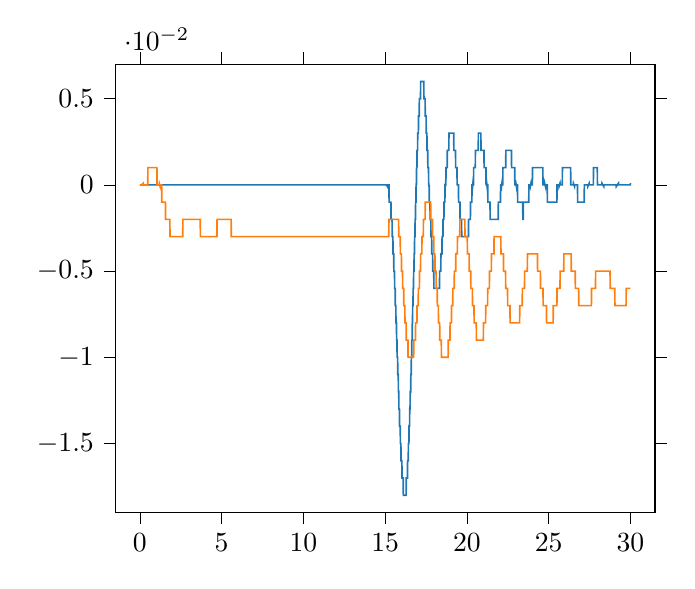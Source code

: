 % This file was created by tikzplotlib v0.9.1.
\begin{tikzpicture}

\definecolor{color0}{rgb}{0.122,0.467,0.706}
\definecolor{color1}{rgb}{1,0.498,0.055}

\begin{axis}[
tick align=outside,
tick pos=both,
x grid style={white!69.02!black},
xmin=-1.5, xmax=31.5,
xtick style={color=black},
y grid style={white!69.02!black},
ymin=-0.019, ymax=0.007,
ytick style={color=black}
]
\addplot [semithick, color0]
table {%
0 0
0.01 0
0.02 0
0.03 0
0.04 0
0.05 0
0.06 0
0.07 0
0.08 0
0.09 0
0.1 0
0.11 0
0.12 0
0.13 0
0.14 0
0.15 0
0.16 0
0.17 0
0.18 0
0.19 0
0.2 0
0.21 0
0.22 0
0.23 0
0.24 0
0.25 0
0.26 0
0.27 0
0.28 0
0.29 0
0.3 0
0.31 0
0.32 0
0.33 0
0.34 0
0.35 0
0.36 0
0.37 0
0.38 0
0.39 0
0.4 0
0.41 0
0.42 0
0.43 0
0.44 0
0.45 0
0.46 0
0.47 0
0.48 0
0.49 0
0.5 0
0.51 0
0.52 0
0.53 0
0.54 0
0.55 0
0.56 0
0.57 0
0.58 0
0.59 0
0.6 0
0.61 0
0.62 0
0.63 0
0.64 0
0.65 0
0.66 0
0.67 0
0.68 0
0.69 0
0.7 0
0.71 0
0.72 0
0.73 0
0.74 0
0.75 0
0.76 0
0.77 0
0.78 0
0.79 0
0.8 0
0.81 0
0.82 0
0.83 0
0.84 0
0.85 0
0.86 0
0.87 0
0.88 0
0.89 0
0.9 0
0.91 0
0.92 0
0.93 0
0.94 0
0.95 0
0.96 0
0.97 0
0.98 0
0.99 0
1 0
1.01 0
1.02 0
1.03 0
1.04 0
1.05 0
1.06 0
1.07 0
1.08 0
1.09 0
1.1 0
1.11 0
1.12 0
1.13 0
1.14 0
1.15 0
1.16 0
1.17 0
1.18 0
1.19 0
1.2 0
1.21 0
1.22 0
1.23 0
1.24 0
1.25 0
1.26 0
1.27 0
1.28 0
1.29 0
1.3 0
1.31 0
1.32 0
1.33 0
1.34 0
1.35 0
1.36 0
1.37 0
1.38 0
1.39 0
1.4 0
1.41 0
1.42 0
1.43 0
1.44 0
1.45 0
1.46 0
1.47 0
1.48 0
1.49 0
1.5 0
1.51 0
1.52 0
1.53 0
1.54 0
1.55 0
1.56 0
1.57 0
1.58 0
1.59 0
1.6 0
1.61 0
1.62 0
1.63 0
1.64 0
1.65 0
1.66 0
1.67 0
1.68 0
1.69 0
1.7 0
1.71 0
1.72 0
1.73 0
1.74 0
1.75 0
1.76 0
1.77 0
1.78 0
1.79 0
1.8 0
1.81 0
1.82 0
1.83 0
1.84 0
1.85 0
1.86 0
1.87 0
1.88 0
1.89 0
1.9 0
1.91 0
1.92 0
1.93 0
1.94 0
1.95 0
1.96 0
1.97 0
1.98 0
1.99 0
2 0
2.01 0
2.02 0
2.03 0
2.04 0
2.05 0
2.06 0
2.07 0
2.08 0
2.09 0
2.1 0
2.11 0
2.12 0
2.13 0
2.14 0
2.15 0
2.16 0
2.17 0
2.18 0
2.19 0
2.2 0
2.21 0
2.22 0
2.23 0
2.24 0
2.25 0
2.26 0
2.27 0
2.28 0
2.29 0
2.3 0
2.31 0
2.32 0
2.33 0
2.34 0
2.35 0
2.36 0
2.37 0
2.38 0
2.39 0
2.4 0
2.41 0
2.42 0
2.43 0
2.44 0
2.45 0
2.46 0
2.47 0
2.48 0
2.49 0
2.5 0
2.51 0
2.52 0
2.53 0
2.54 0
2.55 0
2.56 0
2.57 0
2.58 0
2.59 0
2.6 0
2.61 0
2.62 0
2.63 0
2.64 0
2.65 0
2.66 0
2.67 0
2.68 0
2.69 0
2.7 0
2.71 0
2.72 0
2.73 0
2.74 0
2.75 0
2.76 0
2.77 0
2.78 0
2.79 0
2.8 0
2.81 0
2.82 0
2.83 0
2.84 0
2.85 0
2.86 0
2.87 0
2.88 0
2.89 0
2.9 0
2.91 0
2.92 0
2.93 0
2.94 0
2.95 0
2.96 0
2.97 0
2.98 0
2.99 0
3.0 0
3.01 0
3.02 0
3.03 0
3.04 0
3.05 0
3.06 0
3.07 0
3.08 0
3.09 0
3.1 0
3.11 0
3.12 0
3.13 0
3.14 0
3.15 0
3.16 0
3.17 0
3.18 0
3.19 0
3.2 0
3.21 0
3.22 0
3.23 0
3.24 0
3.25 0
3.26 0
3.27 0
3.28 0
3.29 0
3.3 0
3.31 0
3.32 0
3.33 0
3.34 0
3.35 0
3.36 0
3.37 0
3.38 0
3.39 0
3.4 0
3.41 0
3.42 0
3.43 0
3.44 0
3.45 0
3.46 0
3.47 0
3.48 0
3.49 0
3.5 0
3.51 0
3.52 0
3.53 0
3.54 0
3.55 0
3.56 0
3.57 0
3.58 0
3.59 0
3.6 0
3.61 0
3.62 0
3.63 0
3.64 0
3.65 0
3.66 0
3.67 0
3.68 0
3.69 0
3.7 0
3.71 0
3.72 0
3.73 0
3.74 0
3.75 0
3.76 0
3.77 0
3.78 0
3.79 0
3.8 0
3.81 0
3.82 0
3.83 0
3.84 0
3.85 0
3.86 0
3.87 0
3.88 0
3.89 0
3.9 0
3.91 0
3.92 0
3.93 0
3.94 0
3.95 0
3.96 0
3.97 0
3.98 0
3.99 0
4.0 0
4.01 0
4.02 0
4.03 0
4.04 0
4.05 0
4.06 0
4.07 0
4.08 0
4.09 0
4.1 0
4.11 0
4.12 0
4.13 0
4.14 0
4.15 0
4.16 0
4.17 0
4.18 0
4.19 0
4.2 0
4.21 0
4.22 0
4.23 0
4.24 0
4.25 0
4.26 0
4.27 0
4.28 0
4.29 0
4.3 0
4.31 0
4.32 0
4.33 0
4.34 0
4.35 0
4.36 0
4.37 0
4.38 0
4.39 0
4.4 0
4.41 0
4.42 0
4.43 0
4.44 0
4.45 0
4.46 0
4.47 0
4.48 0
4.49 0
4.5 0
4.51 0
4.52 0
4.53 0
4.54 0
4.55 0
4.56 0
4.57 0
4.58 0
4.59 0
4.6 0
4.61 0
4.62 0
4.63 0
4.64 0
4.65 0
4.66 0
4.67 0
4.68 0
4.69 0
4.7 0
4.71 0
4.72 0
4.73 0
4.74 0
4.75 0
4.76 0
4.77 0
4.78 0
4.79 0
4.8 0
4.81 0
4.82 0
4.83 0
4.84 0
4.85 0
4.86 0
4.87 0
4.88 0
4.89 0
4.9 0
4.91 0
4.92 0
4.93 0
4.94 0
4.95 0
4.96 0
4.97 0
4.98 0
4.99 0
5.0 0
5.01 0
5.02 0
5.03 0
5.04 0
5.05 0
5.06 0
5.07 0
5.08 0
5.09 0
5.1 0
5.11 0
5.12 0
5.13 0
5.14 0
5.15 0
5.16 0
5.17 0
5.18 0
5.19 0
5.2 0
5.21 0
5.22 0
5.23 0
5.24 0
5.25 0
5.26 0
5.27 0
5.28 0
5.29 0
5.3 0
5.31 0
5.32 0
5.33 0
5.34 0
5.35 0
5.36 0
5.37 0
5.38 0
5.39 0
5.4 0
5.41 0
5.42 0
5.43 0
5.44 0
5.45 0
5.46 0
5.47 0
5.48 0
5.49 0
5.5 0
5.51 0
5.52 0
5.53 0
5.54 0
5.55 0
5.56 0
5.57 0
5.58 0
5.59 0
5.6 0
5.61 0
5.62 0
5.63 0
5.64 0
5.65 0
5.66 0
5.67 0
5.68 0
5.69 0
5.7 0
5.71 0
5.72 0
5.73 0
5.74 0
5.75 0
5.76 0
5.77 0
5.78 0
5.79 0
5.8 0
5.81 0
5.82 0
5.83 0
5.84 0
5.85 0
5.86 0
5.87 0
5.88 0
5.89 0
5.9 0
5.91 0
5.92 0
5.93 0
5.94 0
5.95 0
5.96 0
5.97 0
5.98 0
5.99 0
6.0 0
6.01 0
6.02 0
6.03 0
6.04 0
6.05 0
6.06 0
6.07 0
6.08 0
6.09 0
6.1 0
6.11 0
6.12 0
6.13 0
6.14 0
6.15 0
6.16 0
6.17 0
6.18 0
6.19 0
6.2 0
6.21 0
6.22 0
6.23 0
6.24 0
6.25 0
6.26 0
6.27 0
6.28 0
6.29 0
6.3 0
6.31 0
6.32 0
6.33 0
6.34 0
6.35 0
6.36 0
6.37 0
6.38 0
6.39 0
6.4 0
6.41 0
6.42 0
6.43 0
6.44 0
6.45 0
6.46 0
6.47 0
6.48 0
6.49 0
6.5 0
6.51 0
6.52 0
6.53 0
6.54 0
6.55 0
6.56 0
6.57 0
6.58 0
6.59 0
6.6 0
6.61 0
6.62 0
6.63 0
6.64 0
6.65 0
6.66 0
6.67 0
6.68 0
6.69 0
6.7 0
6.71 0
6.72 0
6.73 0
6.74 0
6.75 0
6.76 0
6.77 0
6.78 0
6.79 0
6.8 0
6.81 0
6.82 0
6.83 0
6.84 0
6.85 0
6.86 0
6.87 0
6.88 0
6.89 0
6.9 0
6.91 0
6.92 0
6.93 0
6.94 0
6.95 0
6.96 0
6.97 0
6.98 0
6.99 0
7.0 0
7.01 0
7.02 0
7.03 0
7.04 0
7.05 0
7.06 0
7.07 0
7.08 0
7.09 0
7.1 0
7.11 0
7.12 0
7.13 0
7.14 0
7.15 0
7.16 0
7.17 0
7.18 0
7.19 0
7.2 0
7.21 0
7.22 0
7.23 0
7.24 0
7.25 0
7.26 0
7.27 0
7.28 0
7.29 0
7.3 0
7.31 0
7.32 0
7.33 0
7.34 0
7.35 0
7.36 0
7.37 0
7.38 0
7.39 0
7.4 0
7.41 0
7.42 0
7.43 0
7.44 0
7.45 0
7.46 0
7.47 0
7.48 0
7.49 0
7.5 0
7.51 0
7.52 0
7.53 0
7.54 0
7.55 0
7.56 0
7.57 0
7.58 0
7.59 0
7.6 0
7.61 0
7.62 0
7.63 0
7.64 0
7.65 0
7.66 0
7.67 0
7.68 0
7.69 0
7.7 0
7.71 0
7.72 0
7.73 0
7.74 0
7.75 0
7.76 0
7.77 0
7.78 0
7.79 0
7.8 0
7.81 0
7.82 0
7.83 0
7.84 0
7.85 0
7.86 0
7.87 0
7.88 0
7.89 0
7.9 0
7.91 0
7.92 0
7.93 0
7.94 0
7.95 0
7.96 0
7.97 0
7.98 0
7.99 0
8.0 0
8.01 0
8.02 0
8.03 0
8.04 0
8.05 0
8.06 0
8.07 0
8.08 0
8.09 0
8.1 0
8.11 0
8.12 0
8.13 0
8.14 0
8.15 0
8.16 0
8.17 0
8.18 0
8.19 0
8.2 0
8.21 0
8.22 0
8.23 0
8.24 0
8.25 0
8.26 0
8.27 0
8.28 0
8.29 0
8.3 0
8.31 0
8.32 0
8.33 0
8.34 0
8.35 0
8.36 0
8.37 0
8.38 0
8.39 0
8.4 0
8.41 0
8.42 0
8.43 0
8.44 0
8.45 0
8.46 0
8.47 0
8.48 0
8.49 0
8.5 0
8.51 0
8.52 0
8.53 0
8.54 0
8.55 0
8.56 0
8.57 0
8.58 0
8.59 0
8.6 0
8.61 0
8.62 0
8.63 0
8.64 0
8.65 0
8.66 0
8.67 0
8.68 0
8.69 0
8.7 0
8.71 0
8.72 0
8.73 0
8.74 0
8.75 0
8.76 0
8.77 0
8.78 0
8.79 0
8.8 0
8.81 0
8.82 0
8.83 0
8.84 0
8.85 0
8.86 0
8.87 0
8.88 0
8.89 0
8.9 0
8.91 0
8.92 0
8.93 0
8.94 0
8.95 0
8.96 0
8.97 0
8.98 0
8.99 0
9.0 0
9.01 0
9.02 0
9.03 0
9.04 0
9.05 0
9.06 0
9.07 0
9.08 0
9.09 0
9.1 0
9.11 0
9.12 0
9.13 0
9.14 0
9.15 0
9.16 0
9.17 0
9.18 0
9.19 0
9.2 0
9.21 0
9.22 0
9.23 0
9.24 0
9.25 0
9.26 0
9.27 0
9.28 0
9.29 0
9.3 0
9.31 0
9.32 0
9.33 0
9.34 0
9.35 0
9.36 0
9.37 0
9.38 0
9.39 0
9.4 0
9.41 0
9.42 0
9.43 0
9.44 0
9.45 0
9.46 0
9.47 0
9.48 0
9.49 0
9.5 0
9.51 0
9.52 0
9.53 0
9.54 0
9.55 0
9.56 0
9.57 0
9.58 0
9.59 0
9.6 0
9.61 0
9.62 0
9.63 0
9.64 0
9.65 0
9.66 0
9.67 0
9.68 0
9.69 0
9.7 0
9.71 0
9.72 0
9.73 0
9.74 0
9.75 0
9.76 0
9.77 0
9.78 0
9.79 0
9.8 0
9.81 0
9.82 0
9.83 0
9.84 0
9.85 0
9.86 0
9.87 0
9.88 0
9.89 0
9.9 0
9.91 0
9.92 0
9.93 0
9.94 0
9.95 0
9.96 0
9.97 0
9.98 0
9.99 0
10.0 0
10.01 0
10.02 0
10.03 0
10.04 0
10.05 0
10.06 0
10.07 0
10.08 0
10.09 0
10.1 0
10.11 0
10.12 0
10.13 0
10.14 0
10.15 0
10.16 0
10.17 0
10.18 0
10.19 0
10.2 0
10.21 0
10.22 0
10.23 0
10.24 0
10.25 0
10.26 0
10.27 0
10.28 0
10.29 0
10.3 0
10.31 0
10.32 0
10.33 0
10.34 0
10.35 0
10.36 0
10.37 0
10.38 0
10.39 0
10.4 0
10.41 0
10.42 0
10.43 0
10.44 0
10.45 0
10.46 0
10.47 0
10.48 0
10.49 0
10.5 0
10.51 0
10.52 0
10.53 0
10.54 0
10.55 0
10.56 0
10.57 0
10.58 0
10.59 0
10.6 0
10.61 0
10.62 0
10.63 0
10.64 0
10.65 0
10.66 0
10.67 0
10.68 0
10.69 0
10.7 0
10.71 0
10.72 0
10.73 0
10.74 0
10.75 0
10.76 0
10.77 0
10.78 0
10.79 0
10.8 0
10.81 0
10.82 0
10.83 0
10.84 0
10.85 0
10.86 0
10.87 0
10.88 0
10.89 0
10.9 0
10.91 0
10.92 0
10.93 0
10.94 0
10.95 0
10.96 0
10.97 0
10.98 0
10.99 0
11.0 0
11.01 0
11.02 0
11.03 0
11.04 0
11.05 0
11.06 0
11.07 0
11.08 0
11.09 0
11.1 0
11.11 0
11.12 0
11.13 0
11.14 0
11.15 0
11.16 0
11.17 0
11.18 0
11.19 0
11.2 0
11.21 0
11.22 0
11.23 0
11.24 0
11.25 0
11.26 0
11.27 0
11.28 0
11.29 0
11.3 0
11.31 0
11.32 0
11.33 0
11.34 0
11.35 0
11.36 0
11.37 0
11.38 0
11.39 0
11.4 0
11.41 0
11.42 0
11.43 0
11.44 0
11.45 0
11.46 0
11.47 0
11.48 0
11.49 0
11.5 0
11.51 0
11.52 0
11.53 0
11.54 0
11.55 0
11.56 0
11.57 0
11.58 0
11.59 0
11.6 0
11.61 0
11.62 0
11.63 0
11.64 0
11.65 0
11.66 0
11.67 0
11.68 0
11.69 0
11.7 0
11.71 0
11.72 0
11.73 0
11.74 0
11.75 0
11.76 0
11.77 0
11.78 0
11.79 0
11.8 0
11.81 0
11.82 0
11.83 0
11.84 0
11.85 0
11.86 0
11.87 0
11.88 0
11.89 0
11.9 0
11.91 0
11.92 0
11.93 0
11.94 0
11.95 0
11.96 0
11.97 0
11.98 0
11.99 0
12.0 0
12.01 0
12.02 0
12.03 0
12.04 0
12.05 0
12.06 0
12.07 0
12.08 0
12.09 0
12.1 0
12.11 0
12.12 0
12.13 0
12.14 0
12.15 0
12.16 0
12.17 0
12.18 0
12.19 0
12.2 0
12.21 0
12.22 0
12.23 0
12.24 0
12.25 0
12.26 0
12.27 0
12.28 0
12.29 0
12.3 0
12.31 0
12.32 0
12.33 0
12.34 0
12.35 0
12.36 0
12.37 0
12.38 0
12.39 0
12.4 0
12.41 0
12.42 0
12.43 0
12.44 0
12.45 0
12.46 0
12.47 0
12.48 0
12.49 0
12.5 0
12.51 0
12.52 0
12.53 0
12.54 0
12.55 0
12.56 0
12.57 0
12.58 0
12.59 0
12.6 0
12.61 0
12.62 0
12.63 0
12.64 0
12.65 0
12.66 0
12.67 0
12.68 0
12.69 0
12.7 0
12.71 0
12.72 0
12.73 0
12.74 0
12.75 0
12.76 0
12.77 0
12.78 0
12.79 0
12.8 0
12.81 0
12.82 0
12.83 0
12.84 0
12.85 0
12.86 0
12.87 0
12.88 0
12.89 0
12.9 0
12.91 0
12.92 0
12.93 0
12.94 0
12.95 0
12.96 0
12.97 0
12.98 0
12.99 0
13.0 0
13.01 0
13.02 0
13.03 0
13.04 0
13.05 0
13.06 0
13.07 0
13.08 0
13.09 0
13.1 0
13.11 0
13.12 0
13.13 0
13.14 0
13.15 0
13.16 0
13.17 0
13.18 0
13.19 0
13.2 0
13.21 0
13.22 0
13.23 0
13.24 0
13.25 0
13.26 0
13.27 0
13.28 0
13.29 0
13.3 0
13.31 0
13.32 0
13.33 0
13.34 0
13.35 0
13.36 0
13.37 0
13.38 0
13.39 0
13.4 0
13.41 0
13.42 0
13.43 0
13.44 0
13.45 0
13.46 0
13.47 0
13.48 0
13.49 0
13.5 0
13.51 0
13.52 0
13.53 0
13.54 0
13.55 0
13.56 0
13.57 0
13.58 0
13.59 0
13.6 0
13.61 0
13.62 0
13.63 0
13.64 0
13.65 0
13.66 0
13.67 0
13.68 0
13.69 0
13.7 0
13.71 0
13.72 0
13.73 0
13.74 0
13.75 0
13.76 0
13.77 0
13.78 0
13.79 0
13.8 0
13.81 0
13.82 0
13.83 0
13.84 0
13.85 0
13.86 0
13.87 0
13.88 0
13.89 0
13.9 0
13.91 0
13.92 0
13.93 0
13.94 0
13.95 0
13.96 0
13.97 0
13.98 0
13.99 0
14.0 0
14.01 0
14.02 0
14.03 0
14.04 0
14.05 0
14.06 0
14.07 0
14.08 0
14.09 0
14.1 0
14.11 0
14.12 0
14.13 0
14.14 0
14.15 0
14.16 0
14.17 0
14.18 0
14.19 0
14.2 0
14.21 0
14.22 0
14.23 0
14.24 0
14.25 0
14.26 0
14.27 0
14.28 0
14.29 0
14.3 0
14.31 0
14.32 0
14.33 0
14.34 0
14.35 0
14.36 0
14.37 0
14.38 0
14.39 0
14.4 0
14.41 0
14.42 0
14.43 0
14.44 0
14.45 0
14.46 0
14.47 0
14.48 0
14.49 0
14.5 0
14.51 0
14.52 0
14.53 0
14.54 0
14.55 0
14.56 0
14.57 0
14.58 0
14.59 0
14.6 0
14.61 0
14.62 0
14.63 0
14.64 0
14.65 0
14.66 0
14.67 0
14.68 0
14.69 0
14.7 0
14.71 0
14.72 0
14.73 0
14.74 0
14.75 0
14.76 0
14.77 0
14.78 0
14.79 0
14.8 0
14.81 0
14.82 0
14.83 0
14.84 0
14.85 0
14.86 0
14.87 0
14.88 0
14.89 0
14.9 0
14.91 0
14.92 0
14.93 0
14.94 0
14.95 0
14.96 0
14.97 0
14.98 0
14.99 0
15.0 0
15.01 -3.769e-08
15.02 -3.035e-07
15.03 -1.022e-06
15.04 -2.417e-06
15.05 -4.713e-06
15.06 -8.134e-06
15.07 -1.29e-05
15.08 -1.923e-05
15.09 -2.735e-05
15.1 -3.747e-05
15.11 -4.979e-05
15.12 -6.454e-05
15.13 -8.192e-05
15.14 -0.0
15.15 -0.0
15.16 -0.0
15.17 -0.0
15.18 -0.0
15.19 -0.0
15.2 -0.0
15.21 -0.0
15.22 -0.0
15.23 -0.0
15.24 -0.001
15.25 -0.001
15.26 -0.001
15.27 -0.001
15.28 -0.001
15.29 -0.001
15.3 -0.001
15.31 -0.001
15.32 -0.001
15.33 -0.001
15.34 -0.001
15.35 -0.001
15.36 -0.002
15.37 -0.002
15.38 -0.002
15.39 -0.002
15.4 -0.002
15.41 -0.002
15.42 -0.002
15.43 -0.003
15.44 -0.003
15.45 -0.003
15.46 -0.003
15.47 -0.003
15.48 -0.004
15.49 -0.004
15.5 -0.004
15.51 -0.004
15.52 -0.004
15.53 -0.005
15.54 -0.005
15.55 -0.005
15.56 -0.005
15.57 -0.005
15.58 -0.006
15.59 -0.006
15.6 -0.006
15.61 -0.006
15.62 -0.007
15.63 -0.007
15.64 -0.007
15.65 -0.007
15.66 -0.008
15.67 -0.008
15.68 -0.008
15.69 -0.008
15.7 -0.009
15.71 -0.009
15.72 -0.009
15.73 -0.01
15.74 -0.01
15.75 -0.01
15.76 -0.01
15.77 -0.011
15.78 -0.011
15.79 -0.011
15.8 -0.011
15.81 -0.012
15.82 -0.012
15.83 -0.012
15.84 -0.013
15.85 -0.013
15.86 -0.013
15.87 -0.013
15.88 -0.014
15.89 -0.014
15.9 -0.014
15.91 -0.014
15.92 -0.014
15.93 -0.015
15.94 -0.015
15.95 -0.015
15.96 -0.015
15.97 -0.016
15.98 -0.016
15.99 -0.016
16.0 -0.016
16.01 -0.016
16.02 -0.016
16.03 -0.017
16.04 -0.017
16.05 -0.017
16.06 -0.017
16.07 -0.017
16.08 -0.017
16.09 -0.017
16.1 -0.017
16.11 -0.018
16.12 -0.018
16.13 -0.018
16.14 -0.018
16.15 -0.018
16.16 -0.018
16.17 -0.018
16.18 -0.018
16.19 -0.018
16.2 -0.018
16.21 -0.018
16.22 -0.018
16.23 -0.018
16.24 -0.018
16.25 -0.018
16.26 -0.018
16.27 -0.018
16.28 -0.018
16.29 -0.017
16.3 -0.017
16.31 -0.017
16.32 -0.017
16.33 -0.017
16.34 -0.017
16.35 -0.017
16.36 -0.017
16.37 -0.016
16.38 -0.016
16.39 -0.016
16.4 -0.016
16.41 -0.016
16.42 -0.015
16.43 -0.015
16.44 -0.015
16.45 -0.015
16.46 -0.014
16.47 -0.014
16.48 -0.014
16.49 -0.014
16.5 -0.013
16.51 -0.013
16.52 -0.013
16.53 -0.012
16.54 -0.012
16.55 -0.012
16.56 -0.012
16.57 -0.011
16.58 -0.011
16.59 -0.011
16.6 -0.01
16.61 -0.01
16.62 -0.01
16.63 -0.009
16.64 -0.009
16.65 -0.009
16.66 -0.008
16.67 -0.008
16.68 -0.007
16.69 -0.007
16.7 -0.007
16.71 -0.006
16.72 -0.006
16.73 -0.006
16.74 -0.005
16.75 -0.005
16.76 -0.005
16.77 -0.004
16.78 -0.004
16.79 -0.004
16.8 -0.003
16.81 -0.003
16.82 -0.003
16.83 -0.002
16.84 -0.002
16.85 -0.002
16.86 -0.001
16.87 -0.001
16.88 -0.001
16.89 -0.0
16.9 5.663e-05
16.91 0.0
16.92 0.001
16.93 0.001
16.94 0.001
16.95 0.002
16.96 0.002
16.97 0.002
16.98 0.002
16.99 0.003
17.0 0.003
17.01 0.003
17.02 0.003
17.03 0.003
17.04 0.004
17.05 0.004
17.06 0.004
17.07 0.004
17.08 0.004
17.09 0.005
17.1 0.005
17.11 0.005
17.12 0.005
17.13 0.005
17.14 0.005
17.15 0.005
17.16 0.005
17.17 0.006
17.18 0.006
17.19 0.006
17.2 0.006
17.21 0.006
17.22 0.006
17.23 0.006
17.24 0.006
17.25 0.006
17.26 0.006
17.27 0.006
17.28 0.006
17.29 0.006
17.3 0.006
17.31 0.006
17.32 0.006
17.33 0.006
17.34 0.006
17.35 0.006
17.36 0.006
17.37 0.005
17.38 0.005
17.39 0.005
17.4 0.005
17.41 0.005
17.42 0.005
17.43 0.005
17.44 0.005
17.45 0.004
17.46 0.004
17.47 0.004
17.48 0.004
17.49 0.004
17.5 0.004
17.51 0.003
17.52 0.003
17.53 0.003
17.54 0.003
17.55 0.003
17.56 0.002
17.57 0.002
17.58 0.002
17.59 0.002
17.6 0.002
17.61 0.001
17.62 0.001
17.63 0.001
17.64 0.001
17.65 0.001
17.66 0.0
17.67 0.0
17.68 -7.181e-05
17.69 -0.0
17.7 -0.001
17.71 -0.001
17.72 -0.001
17.73 -0.001
17.74 -0.001
17.75 -0.002
17.76 -0.002
17.77 -0.002
17.78 -0.002
17.79 -0.002
17.8 -0.003
17.81 -0.003
17.82 -0.003
17.83 -0.003
17.84 -0.003
17.85 -0.004
17.86 -0.004
17.87 -0.004
17.88 -0.004
17.89 -0.004
17.9 -0.004
17.91 -0.005
17.92 -0.005
17.93 -0.005
17.94 -0.005
17.95 -0.005
17.96 -0.005
17.97 -0.005
17.98 -0.006
17.99 -0.006
18 -0.006
18.01 -0.006
18.02 -0.006
18.03 -0.006
18.04 -0.006
18.05 -0.006
18.06 -0.006
18.07 -0.006
18.08 -0.006
18.09 -0.006
18.1 -0.006
18.11 -0.006
18.12 -0.006
18.13 -0.006
18.14 -0.006
18.15 -0.006
18.16 -0.006
18.17 -0.006
18.18 -0.006
18.19 -0.006
18.2 -0.006
18.21 -0.006
18.22 -0.006
18.23 -0.006
18.24 -0.006
18.25 -0.006
18.26 -0.006
18.27 -0.006
18.28 -0.006
18.29 -0.006
18.3 -0.006
18.31 -0.006
18.32 -0.006
18.33 -0.005
18.34 -0.005
18.35 -0.005
18.36 -0.005
18.37 -0.005
18.38 -0.005
18.39 -0.005
18.4 -0.005
18.41 -0.004
18.42 -0.004
18.43 -0.004
18.44 -0.004
18.45 -0.004
18.46 -0.004
18.47 -0.004
18.48 -0.003
18.49 -0.003
18.5 -0.003
18.51 -0.003
18.52 -0.003
18.53 -0.003
18.54 -0.002
18.55 -0.002
18.56 -0.002
18.57 -0.002
18.58 -0.002
18.59 -0.002
18.6 -0.001
18.61 -0.001
18.62 -0.001
18.63 -0.001
18.64 -0.001
18.65 -0.001
18.66 -0.0
18.67 -0.0
18.68 -9.871e-05
18.69 5.541e-05
18.7 0.0
18.71 0.0
18.72 0.001
18.73 0.001
18.74 0.001
18.75 0.001
18.76 0.001
18.77 0.001
18.78 0.001
18.79 0.001
18.8 0.002
18.81 0.002
18.82 0.002
18.83 0.002
18.84 0.002
18.85 0.002
18.86 0.002
18.87 0.002
18.88 0.002
18.89 0.002
18.9 0.003
18.91 0.003
18.92 0.003
18.93 0.003
18.94 0.003
18.95 0.003
18.96 0.003
18.97 0.003
18.98 0.003
18.99 0.003
19.0 0.003
19.01 0.003
19.02 0.003
19.03 0.003
19.04 0.003
19.05 0.003
19.06 0.003
19.07 0.003
19.08 0.003
19.09 0.003
19.1 0.003
19.11 0.003
19.12 0.003
19.13 0.003
19.14 0.003
19.15 0.003
19.16 0.003
19.17 0.003
19.18 0.003
19.19 0.003
19.2 0.002
19.21 0.002
19.22 0.002
19.23 0.002
19.24 0.002
19.25 0.002
19.26 0.002
19.27 0.002
19.28 0.002
19.29 0.002
19.3 0.002
19.31 0.001
19.32 0.001
19.33 0.001
19.34 0.001
19.35 0.001
19.36 0.001
19.37 0.001
19.38 0.001
19.39 0.001
19.4 0.0
19.41 0.0
19.42 0.0
19.43 0.0
19.44 8.296e-06
19.45 -0.0
19.46 -0.0
19.47 -0.0
19.48 -0.0
19.49 -0.001
19.5 -0.001
19.51 -0.001
19.52 -0.001
19.53 -0.001
19.54 -0.001
19.55 -0.001
19.56 -0.001
19.57 -0.001
19.58 -0.002
19.59 -0.002
19.6 -0.002
19.61 -0.002
19.62 -0.002
19.63 -0.002
19.64 -0.002
19.65 -0.002
19.66 -0.002
19.67 -0.002
19.68 -0.003
19.69 -0.003
19.7 -0.003
19.71 -0.003
19.72 -0.003
19.73 -0.003
19.74 -0.003
19.75 -0.003
19.76 -0.003
19.77 -0.003
19.78 -0.003
19.79 -0.003
19.8 -0.003
19.81 -0.003
19.82 -0.003
19.83 -0.003
19.84 -0.003
19.85 -0.003
19.86 -0.003
19.87 -0.003
19.88 -0.003
19.89 -0.003
19.9 -0.003
19.91 -0.003
19.92 -0.003
19.93 -0.003
19.94 -0.003
19.95 -0.003
19.96 -0.003
19.97 -0.003
19.98 -0.003
19.99 -0.003
20.0 -0.003
20.01 -0.003
20.02 -0.003
20.03 -0.003
20.04 -0.003
20.05 -0.003
20.06 -0.003
20.07 -0.003
20.08 -0.003
20.09 -0.003
20.1 -0.002
20.11 -0.002
20.12 -0.002
20.13 -0.002
20.14 -0.002
20.15 -0.002
20.16 -0.002
20.17 -0.002
20.18 -0.002
20.19 -0.002
20.2 -0.002
20.21 -0.002
20.22 -0.001
20.23 -0.001
20.24 -0.001
20.25 -0.001
20.26 -0.001
20.27 -0.001
20.28 -0.001
20.29 -0.001
20.3 -0.001
20.31 -0.0
20.32 -0.0
20.33 -0.0
20.34 -0.0
20.35 -5.32e-05
20.36 5.146e-05
20.37 0.0
20.38 0.0
20.39 0.0
20.4 0.0
20.41 0.001
20.42 0.001
20.43 0.001
20.44 0.001
20.45 0.001
20.46 0.001
20.47 0.001
20.48 0.001
20.49 0.001
20.5 0.001
20.51 0.001
20.52 0.002
20.53 0.002
20.54 0.002
20.55 0.002
20.56 0.002
20.57 0.002
20.58 0.002
20.59 0.002
20.6 0.002
20.61 0.002
20.62 0.002
20.63 0.002
20.64 0.002
20.65 0.002
20.66 0.002
20.67 0.002
20.68 0.002
20.69 0.002
20.7 0.003
20.71 0.003
20.72 0.003
20.73 0.003
20.74 0.003
20.75 0.003
20.76 0.003
20.77 0.003
20.78 0.003
20.79 0.003
20.8 0.003
20.81 0.003
20.82 0.003
20.83 0.003
20.84 0.003
20.85 0.003
20.86 0.002
20.87 0.002
20.88 0.002
20.89 0.002
20.9 0.002
20.91 0.002
20.92 0.002
20.93 0.002
20.94 0.002
20.95 0.002
20.96 0.002
20.97 0.002
20.98 0.002
20.99 0.002
21.0 0.002
21.01 0.002
21.02 0.002
21.03 0.002
21.04 0.002
21.05 0.001
21.06 0.001
21.07 0.001
21.08 0.001
21.09 0.001
21.1 0.001
21.11 0.001
21.12 0.001
21.13 0.001
21.14 0.001
21.15 0.001
21.16 0.001
21.17 0.0
21.18 0.0
21.19 0.0
21.2 0.0
21.21 9.389e-05
21.22 6.079e-06
21.23 -8.148e-05
21.24 -0.0
21.25 -0.0
21.26 -0.0
21.27 -0.0
21.28 -0.001
21.29 -0.001
21.3 -0.001
21.31 -0.001
21.32 -0.001
21.33 -0.001
21.34 -0.001
21.35 -0.001
21.36 -0.001
21.37 -0.001
21.38 -0.001
21.39 -0.001
21.4 -0.001
21.41 -0.001
21.42 -0.002
21.43 -0.002
21.44 -0.002
21.45 -0.002
21.46 -0.002
21.47 -0.002
21.48 -0.002
21.49 -0.002
21.5 -0.002
21.51 -0.002
21.52 -0.002
21.53 -0.002
21.54 -0.002
21.55 -0.002
21.56 -0.002
21.57 -0.002
21.58 -0.002
21.59 -0.002
21.6 -0.002
21.61 -0.002
21.62 -0.002
21.63 -0.002
21.64 -0.002
21.65 -0.002
21.66 -0.002
21.67 -0.002
21.68 -0.002
21.69 -0.002
21.7 -0.002
21.71 -0.002
21.72 -0.002
21.73 -0.002
21.74 -0.002
21.75 -0.002
21.76 -0.002
21.77 -0.002
21.78 -0.002
21.79 -0.002
21.8 -0.002
21.81 -0.002
21.82 -0.002
21.83 -0.002
21.84 -0.002
21.85 -0.002
21.86 -0.002
21.87 -0.002
21.88 -0.002
21.89 -0.002
21.9 -0.002
21.91 -0.002
21.92 -0.001
21.93 -0.001
21.94 -0.001
21.95 -0.001
21.96 -0.001
21.97 -0.001
21.98 -0.001
21.99 -0.001
22.0 -0.001
22.01 -0.001
22.02 -0.001
22.03 -0.001
22.04 -0.001
22.05 -0.001
22.06 -0.0
22.07 -0.0
22.08 -0.0
22.09 -0.0
22.1 -0.0
22.11 -0.0
22.12 -4.991e-05
22.13 2.285e-05
22.14 9.521e-05
22.15 0.0
22.16 0.0
22.17 0.0
22.18 0.0
22.19 0.0
22.2 0.001
22.21 0.001
22.22 0.001
22.23 0.001
22.24 0.001
22.25 0.001
22.26 0.001
22.27 0.001
22.28 0.001
22.29 0.001
22.3 0.001
22.31 0.001
22.32 0.001
22.33 0.001
22.34 0.001
22.35 0.001
22.36 0.001
22.37 0.001
22.38 0.002
22.39 0.002
22.4 0.002
22.41 0.002
22.42 0.002
22.43 0.002
22.44 0.002
22.45 0.002
22.46 0.002
22.47 0.002
22.48 0.002
22.49 0.002
22.5 0.002
22.51 0.002
22.52 0.002
22.53 0.002
22.54 0.002
22.55 0.002
22.56 0.002
22.57 0.002
22.58 0.002
22.59 0.002
22.6 0.002
22.61 0.002
22.62 0.002
22.63 0.002
22.64 0.002
22.65 0.002
22.66 0.002
22.67 0.002
22.68 0.002
22.69 0.002
22.7 0.002
22.71 0.002
22.72 0.002
22.73 0.001
22.74 0.001
22.75 0.001
22.76 0.001
22.77 0.001
22.78 0.001
22.79 0.001
22.8 0.001
22.81 0.001
22.82 0.001
22.83 0.001
22.84 0.001
22.85 0.001
22.86 0.001
22.87 0.001
22.88 0.001
22.89 0.001
22.9 0.001
22.91 0.001
22.92 0.001
22.93 0.0
22.94 0.0
22.95 0.0
22.96 0.0
22.97 0.0
22.98 0.0
22.99 0.0
23.0 4.517e-05
23.01 -1.366e-05
23.02 -7.222e-05
23.03 -0.0
23.04 -0.0
23.05 -0.0
23.06 -0.0
23.07 -0.0
23.08 -0.0
23.09 -0.0
23.1 -0.001
23.11 -0.001
23.12 -0.001
23.13 -0.001
23.14 -0.001
23.15 -0.001
23.16 -0.001
23.17 -0.001
23.18 -0.001
23.19 -0.001
23.2 -0.001
23.21 -0.001
23.22 -0.001
23.23 -0.001
23.24 -0.001
23.25 -0.001
23.26 -0.001
23.27 -0.001
23.28 -0.001
23.29 -0.001
23.3 -0.001
23.31 -0.001
23.32 -0.001
23.33 -0.001
23.34 -0.001
23.35 -0.001
23.36 -0.001
23.37 -0.001
23.38 -0.001
23.39 -0.001
23.4 -0.001
23.41 -0.001
23.42 -0.002
23.43 -0.002
23.44 -0.002
23.45 -0.001
23.46 -0.001
23.47 -0.001
23.48 -0.001
23.49 -0.001
23.5 -0.001
23.51 -0.001
23.52 -0.001
23.53 -0.001
23.54 -0.001
23.55 -0.001
23.56 -0.001
23.57 -0.001
23.58 -0.001
23.59 -0.001
23.6 -0.001
23.61 -0.001
23.62 -0.001
23.63 -0.001
23.64 -0.001
23.65 -0.001
23.66 -0.001
23.67 -0.001
23.68 -0.001
23.69 -0.001
23.7 -0.001
23.71 -0.001
23.72 -0.001
23.73 -0.001
23.74 -0.001
23.75 -0.001
23.76 -0.001
23.77 -0.001
23.78 -0.001
23.79 -0.0
23.8 -0.0
23.81 -0.0
23.82 -0.0
23.83 -0.0
23.84 -0.0
23.85 -0.0
23.86 -0.0
23.87 -0.0
23.88 -6.815e-05
23.89 -2.013e-05
23.9 2.768e-05
23.91 7.524e-05
23.92 0.0
23.93 0.0
23.94 0.0
23.95 0.0
23.96 0.0
23.97 0.0
23.98 0.0
23.99 0.0
24.0 0.0
24.01 0.001
24.02 0.001
24.03 0.001
24.04 0.001
24.05 0.001
24.06 0.001
24.07 0.001
24.08 0.001
24.09 0.001
24.1 0.001
24.11 0.001
24.12 0.001
24.13 0.001
24.14 0.001
24.15 0.001
24.16 0.001
24.17 0.001
24.18 0.001
24.19 0.001
24.2 0.001
24.21 0.001
24.22 0.001
24.23 0.001
24.24 0.001
24.25 0.001
24.26 0.001
24.27 0.001
24.28 0.001
24.29 0.001
24.3 0.001
24.31 0.001
24.32 0.001
24.33 0.001
24.34 0.001
24.35 0.001
24.36 0.001
24.37 0.001
24.38 0.001
24.39 0.001
24.4 0.001
24.41 0.001
24.42 0.001
24.43 0.001
24.44 0.001
24.45 0.001
24.46 0.001
24.47 0.001
24.48 0.001
24.49 0.001
24.5 0.001
24.51 0.001
24.52 0.001
24.53 0.001
24.54 0.001
24.55 0.001
24.56 0.001
24.57 0.001
24.58 0.001
24.59 0.001
24.6 0.001
24.61 0.001
24.62 0.001
24.63 0.001
24.64 0.001
24.65 0.0
24.66 0.0
24.67 0.0
24.68 0.0
24.69 0.0
24.7 0.0
24.71 0.0
24.72 0.0
24.73 0.0
24.74 0.0
24.75 9.871e-05
24.76 5.941e-05
24.77 2.02e-05
24.78 -1.886e-05
24.79 -5.773e-05
24.8 -9.635e-05
24.81 -0.0
24.82 -0.0
24.83 -0.0
24.84 -0.0
24.85 -0.0
24.86 -0.0
24.87 -0.0
24.88 -0.0
24.89 -0.0
24.9 -0.0
24.91 -0.0
24.92 -0.001
24.93 -0.001
24.94 -0.001
24.95 -0.001
24.96 -0.001
24.97 -0.001
24.98 -0.001
24.99 -0.001
25.0 -0.001
25.01 -0.001
25.02 -0.001
25.03 -0.001
25.04 -0.001
25.05 -0.001
25.06 -0.001
25.07 -0.001
25.08 -0.001
25.09 -0.001
25.1 -0.001
25.11 -0.001
25.12 -0.001
25.13 -0.001
25.14 -0.001
25.15 -0.001
25.16 -0.001
25.17 -0.001
25.18 -0.001
25.19 -0.001
25.2 -0.001
25.21 -0.001
25.22 -0.001
25.23 -0.001
25.24 -0.001
25.25 -0.001
25.26 -0.001
25.27 -0.001
25.28 -0.001
25.29 -0.001
25.3 -0.001
25.31 -0.001
25.32 -0.001
25.33 -0.001
25.34 -0.001
25.35 -0.001
25.36 -0.001
25.37 -0.001
25.38 -0.001
25.39 -0.001
25.4 -0.001
25.41 -0.001
25.42 -0.001
25.43 -0.001
25.44 -0.001
25.45 -0.001
25.46 -0.001
25.47 -0.001
25.48 -0.001
25.49 -0.001
25.5 -0.001
25.51 -0.0
25.52 -0.0
25.53 -0.0
25.54 -0.0
25.55 -0.0
25.56 -0.0
25.57 -0.0
25.58 -0.0
25.59 -0.0
25.6 -0.0
25.61 -0.0
25.62 -0.0
25.63 -9.715e-05
25.64 -6.49e-05
25.65 -3.272e-05
25.66 -6.448e-07
25.67 3.129e-05
25.68 6.303e-05
25.69 9.456e-05
25.7 0.0
25.71 0.0
25.72 0.0
25.73 0.0
25.74 0.0
25.75 0.0
25.76 0.0
25.77 0.0
25.78 0.0
25.79 0.0
25.8 0.0
25.81 0.0
25.82 0.0
25.83 0.0
25.84 0.001
25.85 0.001
25.86 0.001
25.87 0.001
25.88 0.001
25.89 0.001
25.9 0.001
25.91 0.001
25.92 0.001
25.93 0.001
25.94 0.001
25.95 0.001
25.96 0.001
25.97 0.001
25.98 0.001
25.99 0.001
26.0 0.001
26.01 0.001
26.02 0.001
26.03 0.001
26.04 0.001
26.05 0.001
26.06 0.001
26.07 0.001
26.08 0.001
26.09 0.001
26.1 0.001
26.11 0.001
26.12 0.001
26.13 0.001
26.14 0.001
26.15 0.001
26.16 0.001
26.17 0.001
26.18 0.001
26.19 0.001
26.2 0.001
26.21 0.001
26.22 0.001
26.23 0.001
26.24 0.001
26.25 0.001
26.26 0.001
26.27 0.001
26.28 0.001
26.29 0.001
26.3 0.001
26.31 0.001
26.32 0.001
26.33 0.001
26.34 0.001
26.35 0.0
26.36 0.0
26.37 0.0
26.38 0.0
26.39 0.0
26.4 0.0
26.41 0.0
26.42 0.0
26.43 0.0
26.44 0.0
26.45 0.0
26.46 0.0
26.47 0.0
26.48 0.0
26.49 0.0
26.5 0.0
26.51 9.096e-05
26.52 6.458e-05
26.53 3.823e-05
26.54 1.195e-05
26.55 -1.423e-05
26.56 -4.027e-05
26.57 -6.614e-05
26.58 -9.181e-05
26.59 -0.0
26.6 -0.0
26.61 -0.0
26.62 -0.0
26.63 -0.0
26.64 -0.0
26.65 -0.0
26.66 -0.0
26.67 -0.0
26.68 -0.0
26.69 -0.0
26.7 -0.0
26.71 -0.0
26.72 -0.0
26.73 -0.0
26.74 -0.0
26.75 -0.0
26.76 -0.0
26.77 -0.001
26.78 -0.001
26.79 -0.001
26.8 -0.001
26.81 -0.001
26.82 -0.001
26.83 -0.001
26.84 -0.001
26.85 -0.001
26.86 -0.001
26.87 -0.001
26.88 -0.001
26.89 -0.001
26.9 -0.001
26.91 -0.001
26.92 -0.001
26.93 -0.001
26.94 -0.001
26.95 -0.001
26.96 -0.001
26.97 -0.001
26.98 -0.001
26.99 -0.001
27.0 -0.001
27.01 -0.001
27.02 -0.001
27.03 -0.001
27.04 -0.001
27.05 -0.001
27.06 -0.001
27.07 -0.001
27.08 -0.001
27.09 -0.001
27.1 -0.001
27.11 -0.001
27.12 -0.001
27.13 -0.001
27.14 -0.001
27.15 -0.001
27.16 -0.001
27.17 -0.001
27.18 -0.0
27.19 -0.0
27.2 -0.0
27.21 -0.0
27.22 -0.0
27.23 -0.0
27.24 -0.0
27.25 -0.0
27.26 -0.0
27.27 -0.0
27.28 -0.0
27.29 -0.0
27.3 -0.0
27.31 -0.0
27.32 -0.0
27.33 -0.0
27.34 -0.0
27.35 -0.0
27.36 -0.0
27.37 -0.0
27.38 -0.0
27.39 -8.543e-05
27.4 -6.386e-05
27.41 -4.231e-05
27.42 -2.081e-05
27.43 6.242e-07
27.44 2.196e-05
27.45 4.317e-05
27.46 6.422e-05
27.47 8.51e-05
27.48 0.0
27.49 0.0
27.5 0.0
27.51 0.0
27.52 0.0
27.53 0.0
27.54 0.0
27.55 0.0
27.56 0.0
27.57 0.0
27.58 0.0
27.59 0.0
27.6 0.0
27.61 0.0
27.62 0.0
27.63 0.0
27.64 0.0
27.65 0.0
27.66 0.0
27.67 0.0
27.68 0.0
27.69 0.0
27.7 0.0
27.71 0.0
27.72 0.0
27.73 0.0
27.74 0.001
27.75 0.001
27.76 0.001
27.77 0.001
27.78 0.001
27.79 0.001
27.8 0.001
27.81 0.001
27.82 0.001
27.83 0.001
27.84 0.001
27.85 0.001
27.86 0.001
27.87 0.001
27.88 0.001
27.89 0.001
27.9 0.001
27.91 0.001
27.92 0.001
27.93 0.001
27.94 0.001
27.95 0.001
27.96 0.001
27.97 0.001
27.98 0.0
27.99 0.0
28.0 0.0
28.01 0.0
28.02 0.0
28.03 0.0
28.04 0.0
28.05 0.0
28.06 0.0
28.07 0.0
28.08 0.0
28.09 0.0
28.1 0.0
28.11 0.0
28.12 0.0
28.13 0.0
28.14 0.0
28.15 0.0
28.16 0.0
28.17 0.0
28.18 0.0
28.19 0.0
28.2 0.0
28.21 0.0
28.22 0.0
28.23 0.0
28.24 0.0
28.25 0.0
28.26 9.516e-05
28.27 7.758e-05
28.28 5.998e-05
28.29 4.239e-05
28.3 2.482e-05
28.31 7.304e-06
28.32 -1.014e-05
28.33 -2.75e-05
28.34 -4.474e-05
28.35 -6.184e-05
28.36 -7.879e-05
28.37 -9.557e-05
28.38 -0.0
28.39 -0.0
28.4 -0.0
28.41 -0.0
28.42 -0.0
28.43 -0.0
28.44 -0.0
28.45 -0.0
28.46 -0.0
28.47 -0.0
28.48 -0.0
28.49 -0.0
28.5 -0.0
28.51 -0.0
28.52 -0.0
28.53 -0.0
28.54 -0.0
28.55 -0.0
28.56 -0.0
28.57 -0.0
28.58 -0.0
28.59 -0.0
28.6 -0.0
28.61 -0.0
28.62 -0.0
28.63 -0.0
28.64 -0.0
28.65 -0.0
28.66 -0.0
28.67 -0.0
28.68 -0.0
28.69 -0.0
28.7 -0.0
28.71 -0.0
28.72 -0.0
28.73 -0.0
28.74 -0.0
28.75 -0.0
28.76 -0.0
28.77 -0.0
28.78 -0.0
28.79 -0.0
28.8 -0.0
28.81 -0.0
28.82 -0.0
28.83 -0.0
28.84 -0.0
28.85 -0.0
28.86 -0.0
28.87 -0.0
28.88 -0.0
28.89 -0.0
28.9 -0.0
28.91 -0.0
28.92 -0.0
28.93 -0.0
28.94 -0.0
28.95 -0.0
28.96 -0.0
28.97 -0.0
28.98 -0.0
28.99 -0.0
29.0 -0.0
29.01 -0.0
29.02 -0.0
29.03 -0.0
29.04 -0.0
29.05 -0.0
29.06 -0.0
29.07 -0.0
29.08 -0.0
29.09 -0.0
29.1 -0.0
29.11 -0.0
29.12 -0.0
29.13 -9.851e-05
29.14 -8.422e-05
29.15 -6.989e-05
29.16 -5.554e-05
29.17 -4.118e-05
29.18 -2.684e-05
29.19 -1.253e-05
29.2 1.734e-06
29.21 1.593e-05
29.22 3.004e-05
29.23 4.404e-05
29.24 5.793e-05
29.25 7.168e-05
29.26 8.527e-05
29.27 9.87e-05
29.28 0.0
29.29 0.0
29.3 0.0
29.31 0.0
29.32 0.0
29.33 0.0
29.34 0.0
29.35 0.0
29.36 0.0
29.37 0.0
29.38 0.0
29.39 0.0
29.4 0.0
29.41 0.0
29.42 0.0
29.43 0.0
29.44 0.0
29.45 0.0
29.46 0.0
29.47 0.0
29.48 0.0
29.49 0.0
29.5 0.0
29.51 0.0
29.52 0.0
29.53 0.0
29.54 0.0
29.55 0.0
29.56 0.0
29.57 0.0
29.58 0.0
29.59 0.0
29.6 0.0
29.61 0.0
29.62 0.0
29.63 0.0
29.64 0.0
29.65 0.0
29.66 0.0
29.67 0.0
29.68 0.0
29.69 0.0
29.7 0.0
29.71 0.0
29.72 0.0
29.73 0.0
29.74 0.0
29.75 0.0
29.76 0.0
29.77 0.0
29.78 0.0
29.79 0.0
29.8 0.0
29.81 0.0
29.82 0.0
29.83 0.0
29.84 0.0
29.85 0.0
29.86 0.0
29.87 0.0
29.88 0.0
29.89 0.0
29.9 0.0
29.91 0.0
29.92 0.0
29.93 0.0
29.94 0.0
29.95 0.0
29.96 0.0
29.97 0.0
29.98 0.0
29.99 0.0
30.0 9.713e-05
};
\addplot [semithick, color1]
table {%
0 0
0.01 2.157e-08
0.02 1.588e-07
0.03 5.11e-07
0.04 1.162e-06
0.05 2.181e-06
0.06 3.625e-06
0.07 5.543e-06
0.08 7.971e-06
0.09 1.094e-05
0.1 1.447e-05
0.11 1.858e-05
0.12 2.328e-05
0.13 2.858e-05
0.14 3.448e-05
0.15 4.098e-05
0.16 4.808e-05
0.17 5.576e-05
0.18 6.402e-05
0.19 7.285e-05
0.2 8.224e-05
0.21 9.217e-05
0.22 0.0
0.23 0.0
0.24 0.0
0.25 0.0
0.26 0.0
0.27 0.0
0.28 0.0
0.29 0.0
0.3 0.0
0.31 0.0
0.32 0.0
0.33 0.0
0.34 0.0
0.35 0.0
0.36 0.0
0.37 0.0
0.38 0.0
0.39 0.0
0.4 0.0
0.41 0.0
0.42 0.0
0.43 0.0
0.44 0.0
0.45 0.0
0.46 0.0
0.47 0.0
0.48 0.0
0.49 0.001
0.5 0.001
0.51 0.001
0.52 0.001
0.53 0.001
0.54 0.001
0.55 0.001
0.56 0.001
0.57 0.001
0.58 0.001
0.59 0.001
0.6 0.001
0.61 0.001
0.62 0.001
0.63 0.001
0.64 0.001
0.65 0.001
0.66 0.001
0.67 0.001
0.68 0.001
0.69 0.001
0.7 0.001
0.71 0.001
0.72 0.001
0.73 0.001
0.74 0.001
0.75 0.001
0.76 0.001
0.77 0.001
0.78 0.001
0.79 0.001
0.8 0.001
0.81 0.001
0.82 0.001
0.83 0.001
0.84 0.001
0.85 0.001
0.86 0.001
0.87 0.001
0.88 0.001
0.89 0.001
0.9 0.001
0.91 0.001
0.92 0.001
0.93 0.001
0.94 0.001
0.95 0.001
0.96 0.001
0.97 0.001
0.98 0.001
0.99 0.001
1 0.001
1.01 0.001
1.02 0.001
1.03 0.001
1.04 0.001
1.05 0.0
1.06 0.0
1.07 0.0
1.08 0.0
1.09 0.0
1.1 0.0
1.11 0.0
1.12 0.0
1.13 0.0
1.14 0.0
1.15 0.0
1.16 0.0
1.17 0.0
1.18 0.0
1.19 6.951e-05
1.2 3.463e-05
1.21 -9.089e-07
1.22 -3.708e-05
1.23 -7.386e-05
1.24 -0.0
1.25 -0.0
1.26 -0.0
1.27 -0.0
1.28 -0.0
1.29 -0.0
1.3 -0.0
1.31 -0.0
1.32 -0.0
1.33 -0.0
1.34 -0.001
1.35 -0.001
1.36 -0.001
1.37 -0.001
1.38 -0.001
1.39 -0.001
1.4 -0.001
1.41 -0.001
1.42 -0.001
1.43 -0.001
1.44 -0.001
1.45 -0.001
1.46 -0.001
1.47 -0.001
1.48 -0.001
1.49 -0.001
1.5 -0.001
1.51 -0.001
1.52 -0.001
1.53 -0.001
1.54 -0.001
1.55 -0.001
1.56 -0.001
1.57 -0.002
1.58 -0.002
1.59 -0.002
1.6 -0.002
1.61 -0.002
1.62 -0.002
1.63 -0.002
1.64 -0.002
1.65 -0.002
1.66 -0.002
1.67 -0.002
1.68 -0.002
1.69 -0.002
1.7 -0.002
1.71 -0.002
1.72 -0.002
1.73 -0.002
1.74 -0.002
1.75 -0.002
1.76 -0.002
1.77 -0.002
1.78 -0.002
1.79 -0.002
1.8 -0.002
1.81 -0.002
1.82 -0.002
1.83 -0.002
1.84 -0.003
1.85 -0.003
1.86 -0.003
1.87 -0.003
1.88 -0.003
1.89 -0.003
1.9 -0.003
1.91 -0.003
1.92 -0.003
1.93 -0.003
1.94 -0.003
1.95 -0.003
1.96 -0.003
1.97 -0.003
1.98 -0.003
1.99 -0.003
2 -0.003
2.01 -0.003
2.02 -0.003
2.03 -0.003
2.04 -0.003
2.05 -0.003
2.06 -0.003
2.07 -0.003
2.08 -0.003
2.09 -0.003
2.1 -0.003
2.11 -0.003
2.12 -0.003
2.13 -0.003
2.14 -0.003
2.15 -0.003
2.16 -0.003
2.17 -0.003
2.18 -0.003
2.19 -0.003
2.2 -0.003
2.21 -0.003
2.22 -0.003
2.23 -0.003
2.24 -0.003
2.25 -0.003
2.26 -0.003
2.27 -0.003
2.28 -0.003
2.29 -0.003
2.3 -0.003
2.31 -0.003
2.32 -0.003
2.33 -0.003
2.34 -0.003
2.35 -0.003
2.36 -0.003
2.37 -0.003
2.38 -0.003
2.39 -0.003
2.4 -0.003
2.41 -0.003
2.42 -0.003
2.43 -0.003
2.44 -0.003
2.45 -0.003
2.46 -0.003
2.47 -0.003
2.48 -0.003
2.49 -0.003
2.5 -0.003
2.51 -0.003
2.52 -0.003
2.53 -0.003
2.54 -0.003
2.55 -0.003
2.56 -0.003
2.57 -0.003
2.58 -0.003
2.59 -0.003
2.6 -0.003
2.61 -0.003
2.62 -0.003
2.63 -0.002
2.64 -0.002
2.65 -0.002
2.66 -0.002
2.67 -0.002
2.68 -0.002
2.69 -0.002
2.7 -0.002
2.71 -0.002
2.72 -0.002
2.73 -0.002
2.74 -0.002
2.75 -0.002
2.76 -0.002
2.77 -0.002
2.78 -0.002
2.79 -0.002
2.8 -0.002
2.81 -0.002
2.82 -0.002
2.83 -0.002
2.84 -0.002
2.85 -0.002
2.86 -0.002
2.87 -0.002
2.88 -0.002
2.89 -0.002
2.9 -0.002
2.91 -0.002
2.92 -0.002
2.93 -0.002
2.94 -0.002
2.95 -0.002
2.96 -0.002
2.97 -0.002
2.98 -0.002
2.99 -0.002
3.0 -0.002
3.01 -0.002
3.02 -0.002
3.03 -0.002
3.04 -0.002
3.05 -0.002
3.06 -0.002
3.07 -0.002
3.08 -0.002
3.09 -0.002
3.1 -0.002
3.11 -0.002
3.12 -0.002
3.13 -0.002
3.14 -0.002
3.15 -0.002
3.16 -0.002
3.17 -0.002
3.18 -0.002
3.19 -0.002
3.2 -0.002
3.21 -0.002
3.22 -0.002
3.23 -0.002
3.24 -0.002
3.25 -0.002
3.26 -0.002
3.27 -0.002
3.28 -0.002
3.29 -0.002
3.3 -0.002
3.31 -0.002
3.32 -0.002
3.33 -0.002
3.34 -0.002
3.35 -0.002
3.36 -0.002
3.37 -0.002
3.38 -0.002
3.39 -0.002
3.4 -0.002
3.41 -0.002
3.42 -0.002
3.43 -0.002
3.44 -0.002
3.45 -0.002
3.46 -0.002
3.47 -0.002
3.48 -0.002
3.49 -0.002
3.5 -0.002
3.51 -0.002
3.52 -0.002
3.53 -0.002
3.54 -0.002
3.55 -0.002
3.56 -0.002
3.57 -0.002
3.58 -0.002
3.59 -0.002
3.6 -0.002
3.61 -0.002
3.62 -0.002
3.63 -0.002
3.64 -0.002
3.65 -0.002
3.66 -0.002
3.67 -0.002
3.68 -0.002
3.69 -0.002
3.7 -0.003
3.71 -0.003
3.72 -0.003
3.73 -0.003
3.74 -0.003
3.75 -0.003
3.76 -0.003
3.77 -0.003
3.78 -0.003
3.79 -0.003
3.8 -0.003
3.81 -0.003
3.82 -0.003
3.83 -0.003
3.84 -0.003
3.85 -0.003
3.86 -0.003
3.87 -0.003
3.88 -0.003
3.89 -0.003
3.9 -0.003
3.91 -0.003
3.92 -0.003
3.93 -0.003
3.94 -0.003
3.95 -0.003
3.96 -0.003
3.97 -0.003
3.98 -0.003
3.99 -0.003
4.0 -0.003
4.01 -0.003
4.02 -0.003
4.03 -0.003
4.04 -0.003
4.05 -0.003
4.06 -0.003
4.07 -0.003
4.08 -0.003
4.09 -0.003
4.1 -0.003
4.11 -0.003
4.12 -0.003
4.13 -0.003
4.14 -0.003
4.15 -0.003
4.16 -0.003
4.17 -0.003
4.18 -0.003
4.19 -0.003
4.2 -0.003
4.21 -0.003
4.22 -0.003
4.23 -0.003
4.24 -0.003
4.25 -0.003
4.26 -0.003
4.27 -0.003
4.28 -0.003
4.29 -0.003
4.3 -0.003
4.31 -0.003
4.32 -0.003
4.33 -0.003
4.34 -0.003
4.35 -0.003
4.36 -0.003
4.37 -0.003
4.38 -0.003
4.39 -0.003
4.4 -0.003
4.41 -0.003
4.42 -0.003
4.43 -0.003
4.44 -0.003
4.45 -0.003
4.46 -0.003
4.47 -0.003
4.48 -0.003
4.49 -0.003
4.5 -0.003
4.51 -0.003
4.52 -0.003
4.53 -0.003
4.54 -0.003
4.55 -0.003
4.56 -0.003
4.57 -0.003
4.58 -0.003
4.59 -0.003
4.6 -0.003
4.61 -0.003
4.62 -0.003
4.63 -0.003
4.64 -0.003
4.65 -0.003
4.66 -0.003
4.67 -0.003
4.68 -0.003
4.69 -0.003
4.7 -0.003
4.71 -0.003
4.72 -0.002
4.73 -0.002
4.74 -0.002
4.75 -0.002
4.76 -0.002
4.77 -0.002
4.78 -0.002
4.79 -0.002
4.8 -0.002
4.81 -0.002
4.82 -0.002
4.83 -0.002
4.84 -0.002
4.85 -0.002
4.86 -0.002
4.87 -0.002
4.88 -0.002
4.89 -0.002
4.9 -0.002
4.91 -0.002
4.92 -0.002
4.93 -0.002
4.94 -0.002
4.95 -0.002
4.96 -0.002
4.97 -0.002
4.98 -0.002
4.99 -0.002
5.0 -0.002
5.01 -0.002
5.02 -0.002
5.03 -0.002
5.04 -0.002
5.05 -0.002
5.06 -0.002
5.07 -0.002
5.08 -0.002
5.09 -0.002
5.1 -0.002
5.11 -0.002
5.12 -0.002
5.13 -0.002
5.14 -0.002
5.15 -0.002
5.16 -0.002
5.17 -0.002
5.18 -0.002
5.19 -0.002
5.2 -0.002
5.21 -0.002
5.22 -0.002
5.23 -0.002
5.24 -0.002
5.25 -0.002
5.26 -0.002
5.27 -0.002
5.28 -0.002
5.29 -0.002
5.3 -0.002
5.31 -0.002
5.32 -0.002
5.33 -0.002
5.34 -0.002
5.35 -0.002
5.36 -0.002
5.37 -0.002
5.38 -0.002
5.39 -0.002
5.4 -0.002
5.41 -0.002
5.42 -0.002
5.43 -0.002
5.44 -0.002
5.45 -0.002
5.46 -0.002
5.47 -0.002
5.48 -0.002
5.49 -0.002
5.5 -0.002
5.51 -0.002
5.52 -0.002
5.53 -0.002
5.54 -0.002
5.55 -0.002
5.56 -0.002
5.57 -0.002
5.58 -0.002
5.59 -0.003
5.6 -0.003
5.61 -0.003
5.62 -0.003
5.63 -0.003
5.64 -0.003
5.65 -0.003
5.66 -0.003
5.67 -0.003
5.68 -0.003
5.69 -0.003
5.7 -0.003
5.71 -0.003
5.72 -0.003
5.73 -0.003
5.74 -0.003
5.75 -0.003
5.76 -0.003
5.77 -0.003
5.78 -0.003
5.79 -0.003
5.8 -0.003
5.81 -0.003
5.82 -0.003
5.83 -0.003
5.84 -0.003
5.85 -0.003
5.86 -0.003
5.87 -0.003
5.88 -0.003
5.89 -0.003
5.9 -0.003
5.91 -0.003
5.92 -0.003
5.93 -0.003
5.94 -0.003
5.95 -0.003
5.96 -0.003
5.97 -0.003
5.98 -0.003
5.99 -0.003
6.0 -0.003
6.01 -0.003
6.02 -0.003
6.03 -0.003
6.04 -0.003
6.05 -0.003
6.06 -0.003
6.07 -0.003
6.08 -0.003
6.09 -0.003
6.1 -0.003
6.11 -0.003
6.12 -0.003
6.13 -0.003
6.14 -0.003
6.15 -0.003
6.16 -0.003
6.17 -0.003
6.18 -0.003
6.19 -0.003
6.2 -0.003
6.21 -0.003
6.22 -0.003
6.23 -0.003
6.24 -0.003
6.25 -0.003
6.26 -0.003
6.27 -0.003
6.28 -0.003
6.29 -0.003
6.3 -0.003
6.31 -0.003
6.32 -0.003
6.33 -0.003
6.34 -0.003
6.35 -0.003
6.36 -0.003
6.37 -0.003
6.38 -0.003
6.39 -0.003
6.4 -0.003
6.41 -0.003
6.42 -0.003
6.43 -0.003
6.44 -0.003
6.45 -0.003
6.46 -0.003
6.47 -0.003
6.48 -0.003
6.49 -0.003
6.5 -0.003
6.51 -0.003
6.52 -0.003
6.53 -0.003
6.54 -0.003
6.55 -0.003
6.56 -0.003
6.57 -0.003
6.58 -0.003
6.59 -0.003
6.6 -0.003
6.61 -0.003
6.62 -0.003
6.63 -0.003
6.64 -0.003
6.65 -0.003
6.66 -0.003
6.67 -0.003
6.68 -0.003
6.69 -0.003
6.7 -0.003
6.71 -0.003
6.72 -0.003
6.73 -0.003
6.74 -0.003
6.75 -0.003
6.76 -0.003
6.77 -0.003
6.78 -0.003
6.79 -0.003
6.8 -0.003
6.81 -0.003
6.82 -0.003
6.83 -0.003
6.84 -0.003
6.85 -0.003
6.86 -0.003
6.87 -0.003
6.88 -0.003
6.89 -0.003
6.9 -0.003
6.91 -0.003
6.92 -0.003
6.93 -0.003
6.94 -0.003
6.95 -0.003
6.96 -0.003
6.97 -0.003
6.98 -0.003
6.99 -0.003
7.0 -0.003
7.01 -0.003
7.02 -0.003
7.03 -0.003
7.04 -0.003
7.05 -0.003
7.06 -0.003
7.07 -0.003
7.08 -0.003
7.09 -0.003
7.1 -0.003
7.11 -0.003
7.12 -0.003
7.13 -0.003
7.14 -0.003
7.15 -0.003
7.16 -0.003
7.17 -0.003
7.18 -0.003
7.19 -0.003
7.2 -0.003
7.21 -0.003
7.22 -0.003
7.23 -0.003
7.24 -0.003
7.25 -0.003
7.26 -0.003
7.27 -0.003
7.28 -0.003
7.29 -0.003
7.3 -0.003
7.31 -0.003
7.32 -0.003
7.33 -0.003
7.34 -0.003
7.35 -0.003
7.36 -0.003
7.37 -0.003
7.38 -0.003
7.39 -0.003
7.4 -0.003
7.41 -0.003
7.42 -0.003
7.43 -0.003
7.44 -0.003
7.45 -0.003
7.46 -0.003
7.47 -0.003
7.48 -0.003
7.49 -0.003
7.5 -0.003
7.51 -0.003
7.52 -0.003
7.53 -0.003
7.54 -0.003
7.55 -0.003
7.56 -0.003
7.57 -0.003
7.58 -0.003
7.59 -0.003
7.6 -0.003
7.61 -0.003
7.62 -0.003
7.63 -0.003
7.64 -0.003
7.65 -0.003
7.66 -0.003
7.67 -0.003
7.68 -0.003
7.69 -0.003
7.7 -0.003
7.71 -0.003
7.72 -0.003
7.73 -0.003
7.74 -0.003
7.75 -0.003
7.76 -0.003
7.77 -0.003
7.78 -0.003
7.79 -0.003
7.8 -0.003
7.81 -0.003
7.82 -0.003
7.83 -0.003
7.84 -0.003
7.85 -0.003
7.86 -0.003
7.87 -0.003
7.88 -0.003
7.89 -0.003
7.9 -0.003
7.91 -0.003
7.92 -0.003
7.93 -0.003
7.94 -0.003
7.95 -0.003
7.96 -0.003
7.97 -0.003
7.98 -0.003
7.99 -0.003
8.0 -0.003
8.01 -0.003
8.02 -0.003
8.03 -0.003
8.04 -0.003
8.05 -0.003
8.06 -0.003
8.07 -0.003
8.08 -0.003
8.09 -0.003
8.1 -0.003
8.11 -0.003
8.12 -0.003
8.13 -0.003
8.14 -0.003
8.15 -0.003
8.16 -0.003
8.17 -0.003
8.18 -0.003
8.19 -0.003
8.2 -0.003
8.21 -0.003
8.22 -0.003
8.23 -0.003
8.24 -0.003
8.25 -0.003
8.26 -0.003
8.27 -0.003
8.28 -0.003
8.29 -0.003
8.3 -0.003
8.31 -0.003
8.32 -0.003
8.33 -0.003
8.34 -0.003
8.35 -0.003
8.36 -0.003
8.37 -0.003
8.38 -0.003
8.39 -0.003
8.4 -0.003
8.41 -0.003
8.42 -0.003
8.43 -0.003
8.44 -0.003
8.45 -0.003
8.46 -0.003
8.47 -0.003
8.48 -0.003
8.49 -0.003
8.5 -0.003
8.51 -0.003
8.52 -0.003
8.53 -0.003
8.54 -0.003
8.55 -0.003
8.56 -0.003
8.57 -0.003
8.58 -0.003
8.59 -0.003
8.6 -0.003
8.61 -0.003
8.62 -0.003
8.63 -0.003
8.64 -0.003
8.65 -0.003
8.66 -0.003
8.67 -0.003
8.68 -0.003
8.69 -0.003
8.7 -0.003
8.71 -0.003
8.72 -0.003
8.73 -0.003
8.74 -0.003
8.75 -0.003
8.76 -0.003
8.77 -0.003
8.78 -0.003
8.79 -0.003
8.8 -0.003
8.81 -0.003
8.82 -0.003
8.83 -0.003
8.84 -0.003
8.85 -0.003
8.86 -0.003
8.87 -0.003
8.88 -0.003
8.89 -0.003
8.9 -0.003
8.91 -0.003
8.92 -0.003
8.93 -0.003
8.94 -0.003
8.95 -0.003
8.96 -0.003
8.97 -0.003
8.98 -0.003
8.99 -0.003
9.0 -0.003
9.01 -0.003
9.02 -0.003
9.03 -0.003
9.04 -0.003
9.05 -0.003
9.06 -0.003
9.07 -0.003
9.08 -0.003
9.09 -0.003
9.1 -0.003
9.11 -0.003
9.12 -0.003
9.13 -0.003
9.14 -0.003
9.15 -0.003
9.16 -0.003
9.17 -0.003
9.18 -0.003
9.19 -0.003
9.2 -0.003
9.21 -0.003
9.22 -0.003
9.23 -0.003
9.24 -0.003
9.25 -0.003
9.26 -0.003
9.27 -0.003
9.28 -0.003
9.29 -0.003
9.3 -0.003
9.31 -0.003
9.32 -0.003
9.33 -0.003
9.34 -0.003
9.35 -0.003
9.36 -0.003
9.37 -0.003
9.38 -0.003
9.39 -0.003
9.4 -0.003
9.41 -0.003
9.42 -0.003
9.43 -0.003
9.44 -0.003
9.45 -0.003
9.46 -0.003
9.47 -0.003
9.48 -0.003
9.49 -0.003
9.5 -0.003
9.51 -0.003
9.52 -0.003
9.53 -0.003
9.54 -0.003
9.55 -0.003
9.56 -0.003
9.57 -0.003
9.58 -0.003
9.59 -0.003
9.6 -0.003
9.61 -0.003
9.62 -0.003
9.63 -0.003
9.64 -0.003
9.65 -0.003
9.66 -0.003
9.67 -0.003
9.68 -0.003
9.69 -0.003
9.7 -0.003
9.71 -0.003
9.72 -0.003
9.73 -0.003
9.74 -0.003
9.75 -0.003
9.76 -0.003
9.77 -0.003
9.78 -0.003
9.79 -0.003
9.8 -0.003
9.81 -0.003
9.82 -0.003
9.83 -0.003
9.84 -0.003
9.85 -0.003
9.86 -0.003
9.87 -0.003
9.88 -0.003
9.89 -0.003
9.9 -0.003
9.91 -0.003
9.92 -0.003
9.93 -0.003
9.94 -0.003
9.95 -0.003
9.96 -0.003
9.97 -0.003
9.98 -0.003
9.99 -0.003
10.0 -0.003
10.01 -0.003
10.02 -0.003
10.03 -0.003
10.04 -0.003
10.05 -0.003
10.06 -0.003
10.07 -0.003
10.08 -0.003
10.09 -0.003
10.1 -0.003
10.11 -0.003
10.12 -0.003
10.13 -0.003
10.14 -0.003
10.15 -0.003
10.16 -0.003
10.17 -0.003
10.18 -0.003
10.19 -0.003
10.2 -0.003
10.21 -0.003
10.22 -0.003
10.23 -0.003
10.24 -0.003
10.25 -0.003
10.26 -0.003
10.27 -0.003
10.28 -0.003
10.29 -0.003
10.3 -0.003
10.31 -0.003
10.32 -0.003
10.33 -0.003
10.34 -0.003
10.35 -0.003
10.36 -0.003
10.37 -0.003
10.38 -0.003
10.39 -0.003
10.4 -0.003
10.41 -0.003
10.42 -0.003
10.43 -0.003
10.44 -0.003
10.45 -0.003
10.46 -0.003
10.47 -0.003
10.48 -0.003
10.49 -0.003
10.5 -0.003
10.51 -0.003
10.52 -0.003
10.53 -0.003
10.54 -0.003
10.55 -0.003
10.56 -0.003
10.57 -0.003
10.58 -0.003
10.59 -0.003
10.6 -0.003
10.61 -0.003
10.62 -0.003
10.63 -0.003
10.64 -0.003
10.65 -0.003
10.66 -0.003
10.67 -0.003
10.68 -0.003
10.69 -0.003
10.7 -0.003
10.71 -0.003
10.72 -0.003
10.73 -0.003
10.74 -0.003
10.75 -0.003
10.76 -0.003
10.77 -0.003
10.78 -0.003
10.79 -0.003
10.8 -0.003
10.81 -0.003
10.82 -0.003
10.83 -0.003
10.84 -0.003
10.85 -0.003
10.86 -0.003
10.87 -0.003
10.88 -0.003
10.89 -0.003
10.9 -0.003
10.91 -0.003
10.92 -0.003
10.93 -0.003
10.94 -0.003
10.95 -0.003
10.96 -0.003
10.97 -0.003
10.98 -0.003
10.99 -0.003
11.0 -0.003
11.01 -0.003
11.02 -0.003
11.03 -0.003
11.04 -0.003
11.05 -0.003
11.06 -0.003
11.07 -0.003
11.08 -0.003
11.09 -0.003
11.1 -0.003
11.11 -0.003
11.12 -0.003
11.13 -0.003
11.14 -0.003
11.15 -0.003
11.16 -0.003
11.17 -0.003
11.18 -0.003
11.19 -0.003
11.2 -0.003
11.21 -0.003
11.22 -0.003
11.23 -0.003
11.24 -0.003
11.25 -0.003
11.26 -0.003
11.27 -0.003
11.28 -0.003
11.29 -0.003
11.3 -0.003
11.31 -0.003
11.32 -0.003
11.33 -0.003
11.34 -0.003
11.35 -0.003
11.36 -0.003
11.37 -0.003
11.38 -0.003
11.39 -0.003
11.4 -0.003
11.41 -0.003
11.42 -0.003
11.43 -0.003
11.44 -0.003
11.45 -0.003
11.46 -0.003
11.47 -0.003
11.48 -0.003
11.49 -0.003
11.5 -0.003
11.51 -0.003
11.52 -0.003
11.53 -0.003
11.54 -0.003
11.55 -0.003
11.56 -0.003
11.57 -0.003
11.58 -0.003
11.59 -0.003
11.6 -0.003
11.61 -0.003
11.62 -0.003
11.63 -0.003
11.64 -0.003
11.65 -0.003
11.66 -0.003
11.67 -0.003
11.68 -0.003
11.69 -0.003
11.7 -0.003
11.71 -0.003
11.72 -0.003
11.73 -0.003
11.74 -0.003
11.75 -0.003
11.76 -0.003
11.77 -0.003
11.78 -0.003
11.79 -0.003
11.8 -0.003
11.81 -0.003
11.82 -0.003
11.83 -0.003
11.84 -0.003
11.85 -0.003
11.86 -0.003
11.87 -0.003
11.88 -0.003
11.89 -0.003
11.9 -0.003
11.91 -0.003
11.92 -0.003
11.93 -0.003
11.94 -0.003
11.95 -0.003
11.96 -0.003
11.97 -0.003
11.98 -0.003
11.99 -0.003
12.0 -0.003
12.01 -0.003
12.02 -0.003
12.03 -0.003
12.04 -0.003
12.05 -0.003
12.06 -0.003
12.07 -0.003
12.08 -0.003
12.09 -0.003
12.1 -0.003
12.11 -0.003
12.12 -0.003
12.13 -0.003
12.14 -0.003
12.15 -0.003
12.16 -0.003
12.17 -0.003
12.18 -0.003
12.19 -0.003
12.2 -0.003
12.21 -0.003
12.22 -0.003
12.23 -0.003
12.24 -0.003
12.25 -0.003
12.26 -0.003
12.27 -0.003
12.28 -0.003
12.29 -0.003
12.3 -0.003
12.31 -0.003
12.32 -0.003
12.33 -0.003
12.34 -0.003
12.35 -0.003
12.36 -0.003
12.37 -0.003
12.38 -0.003
12.39 -0.003
12.4 -0.003
12.41 -0.003
12.42 -0.003
12.43 -0.003
12.44 -0.003
12.45 -0.003
12.46 -0.003
12.47 -0.003
12.48 -0.003
12.49 -0.003
12.5 -0.003
12.51 -0.003
12.52 -0.003
12.53 -0.003
12.54 -0.003
12.55 -0.003
12.56 -0.003
12.57 -0.003
12.58 -0.003
12.59 -0.003
12.6 -0.003
12.61 -0.003
12.62 -0.003
12.63 -0.003
12.64 -0.003
12.65 -0.003
12.66 -0.003
12.67 -0.003
12.68 -0.003
12.69 -0.003
12.7 -0.003
12.71 -0.003
12.72 -0.003
12.73 -0.003
12.74 -0.003
12.75 -0.003
12.76 -0.003
12.77 -0.003
12.78 -0.003
12.79 -0.003
12.8 -0.003
12.81 -0.003
12.82 -0.003
12.83 -0.003
12.84 -0.003
12.85 -0.003
12.86 -0.003
12.87 -0.003
12.88 -0.003
12.89 -0.003
12.9 -0.003
12.91 -0.003
12.92 -0.003
12.93 -0.003
12.94 -0.003
12.95 -0.003
12.96 -0.003
12.97 -0.003
12.98 -0.003
12.99 -0.003
13.0 -0.003
13.01 -0.003
13.02 -0.003
13.03 -0.003
13.04 -0.003
13.05 -0.003
13.06 -0.003
13.07 -0.003
13.08 -0.003
13.09 -0.003
13.1 -0.003
13.11 -0.003
13.12 -0.003
13.13 -0.003
13.14 -0.003
13.15 -0.003
13.16 -0.003
13.17 -0.003
13.18 -0.003
13.19 -0.003
13.2 -0.003
13.21 -0.003
13.22 -0.003
13.23 -0.003
13.24 -0.003
13.25 -0.003
13.26 -0.003
13.27 -0.003
13.28 -0.003
13.29 -0.003
13.3 -0.003
13.31 -0.003
13.32 -0.003
13.33 -0.003
13.34 -0.003
13.35 -0.003
13.36 -0.003
13.37 -0.003
13.38 -0.003
13.39 -0.003
13.4 -0.003
13.41 -0.003
13.42 -0.003
13.43 -0.003
13.44 -0.003
13.45 -0.003
13.46 -0.003
13.47 -0.003
13.48 -0.003
13.49 -0.003
13.5 -0.003
13.51 -0.003
13.52 -0.003
13.53 -0.003
13.54 -0.003
13.55 -0.003
13.56 -0.003
13.57 -0.003
13.58 -0.003
13.59 -0.003
13.6 -0.003
13.61 -0.003
13.62 -0.003
13.63 -0.003
13.64 -0.003
13.65 -0.003
13.66 -0.003
13.67 -0.003
13.68 -0.003
13.69 -0.003
13.7 -0.003
13.71 -0.003
13.72 -0.003
13.73 -0.003
13.74 -0.003
13.75 -0.003
13.76 -0.003
13.77 -0.003
13.78 -0.003
13.79 -0.003
13.8 -0.003
13.81 -0.003
13.82 -0.003
13.83 -0.003
13.84 -0.003
13.85 -0.003
13.86 -0.003
13.87 -0.003
13.88 -0.003
13.89 -0.003
13.9 -0.003
13.91 -0.003
13.92 -0.003
13.93 -0.003
13.94 -0.003
13.95 -0.003
13.96 -0.003
13.97 -0.003
13.98 -0.003
13.99 -0.003
14.0 -0.003
14.01 -0.003
14.02 -0.003
14.03 -0.003
14.04 -0.003
14.05 -0.003
14.06 -0.003
14.07 -0.003
14.08 -0.003
14.09 -0.003
14.1 -0.003
14.11 -0.003
14.12 -0.003
14.13 -0.003
14.14 -0.003
14.15 -0.003
14.16 -0.003
14.17 -0.003
14.18 -0.003
14.19 -0.003
14.2 -0.003
14.21 -0.003
14.22 -0.003
14.23 -0.003
14.24 -0.003
14.25 -0.003
14.26 -0.003
14.27 -0.003
14.28 -0.003
14.29 -0.003
14.3 -0.003
14.31 -0.003
14.32 -0.003
14.33 -0.003
14.34 -0.003
14.35 -0.003
14.36 -0.003
14.37 -0.003
14.38 -0.003
14.39 -0.003
14.4 -0.003
14.41 -0.003
14.42 -0.003
14.43 -0.003
14.44 -0.003
14.45 -0.003
14.46 -0.003
14.47 -0.003
14.48 -0.003
14.49 -0.003
14.5 -0.003
14.51 -0.003
14.52 -0.003
14.53 -0.003
14.54 -0.003
14.55 -0.003
14.56 -0.003
14.57 -0.003
14.58 -0.003
14.59 -0.003
14.6 -0.003
14.61 -0.003
14.62 -0.003
14.63 -0.003
14.64 -0.003
14.65 -0.003
14.66 -0.003
14.67 -0.003
14.68 -0.003
14.69 -0.003
14.7 -0.003
14.71 -0.003
14.72 -0.003
14.73 -0.003
14.74 -0.003
14.75 -0.003
14.76 -0.003
14.77 -0.003
14.78 -0.003
14.79 -0.003
14.8 -0.003
14.81 -0.003
14.82 -0.003
14.83 -0.003
14.84 -0.003
14.85 -0.003
14.86 -0.003
14.87 -0.003
14.88 -0.003
14.89 -0.003
14.9 -0.003
14.91 -0.003
14.92 -0.003
14.93 -0.003
14.94 -0.003
14.95 -0.003
14.96 -0.003
14.97 -0.003
14.98 -0.003
14.99 -0.003
15.0 -0.003
15.01 -0.003
15.02 -0.003
15.03 -0.003
15.04 -0.003
15.05 -0.003
15.06 -0.003
15.07 -0.003
15.08 -0.003
15.09 -0.003
15.1 -0.003
15.11 -0.003
15.12 -0.003
15.13 -0.003
15.14 -0.003
15.15 -0.003
15.16 -0.003
15.17 -0.003
15.18 -0.003
15.19 -0.003
15.2 -0.003
15.21 -0.003
15.22 -0.003
15.23 -0.002
15.24 -0.002
15.25 -0.002
15.26 -0.002
15.27 -0.002
15.28 -0.002
15.29 -0.002
15.3 -0.002
15.31 -0.002
15.32 -0.002
15.33 -0.002
15.34 -0.002
15.35 -0.002
15.36 -0.002
15.37 -0.002
15.38 -0.002
15.39 -0.002
15.4 -0.002
15.41 -0.002
15.42 -0.002
15.43 -0.002
15.44 -0.002
15.45 -0.002
15.46 -0.002
15.47 -0.002
15.48 -0.002
15.49 -0.002
15.5 -0.002
15.51 -0.002
15.52 -0.002
15.53 -0.002
15.54 -0.002
15.55 -0.002
15.56 -0.002
15.57 -0.002
15.58 -0.002
15.59 -0.002
15.6 -0.002
15.61 -0.002
15.62 -0.002
15.63 -0.002
15.64 -0.002
15.65 -0.002
15.66 -0.002
15.67 -0.002
15.68 -0.002
15.69 -0.002
15.7 -0.002
15.71 -0.002
15.72 -0.002
15.73 -0.002
15.74 -0.002
15.75 -0.002
15.76 -0.002
15.77 -0.002
15.78 -0.002
15.79 -0.002
15.8 -0.002
15.81 -0.002
15.82 -0.002
15.83 -0.003
15.84 -0.003
15.85 -0.003
15.86 -0.003
15.87 -0.003
15.88 -0.003
15.89 -0.003
15.9 -0.003
15.91 -0.003
15.92 -0.003
15.93 -0.004
15.94 -0.004
15.95 -0.004
15.96 -0.004
15.97 -0.004
15.98 -0.004
15.99 -0.004
16.0 -0.005
16.01 -0.005
16.02 -0.005
16.03 -0.005
16.04 -0.005
16.05 -0.005
16.06 -0.005
16.07 -0.006
16.08 -0.006
16.09 -0.006
16.1 -0.006
16.11 -0.006
16.12 -0.006
16.13 -0.006
16.14 -0.007
16.15 -0.007
16.16 -0.007
16.17 -0.007
16.18 -0.007
16.19 -0.007
16.2 -0.007
16.21 -0.008
16.22 -0.008
16.23 -0.008
16.24 -0.008
16.25 -0.008
16.26 -0.008
16.27 -0.008
16.28 -0.008
16.29 -0.009
16.3 -0.009
16.31 -0.009
16.32 -0.009
16.33 -0.009
16.34 -0.009
16.35 -0.009
16.36 -0.009
16.37 -0.009
16.38 -0.009
16.39 -0.009
16.4 -0.01
16.41 -0.01
16.42 -0.01
16.43 -0.01
16.44 -0.01
16.45 -0.01
16.46 -0.01
16.47 -0.01
16.48 -0.01
16.49 -0.01
16.5 -0.01
16.51 -0.01
16.52 -0.01
16.53 -0.01
16.54 -0.01
16.55 -0.01
16.56 -0.01
16.57 -0.01
16.58 -0.01
16.59 -0.01
16.6 -0.01
16.61 -0.01
16.62 -0.01
16.63 -0.01
16.64 -0.01
16.65 -0.01
16.66 -0.01
16.67 -0.01
16.68 -0.01
16.69 -0.01
16.7 -0.01
16.71 -0.01
16.72 -0.01
16.73 -0.01
16.74 -0.01
16.75 -0.009
16.76 -0.009
16.77 -0.009
16.78 -0.009
16.79 -0.009
16.8 -0.009
16.81 -0.009
16.82 -0.009
16.83 -0.009
16.84 -0.009
16.85 -0.009
16.86 -0.008
16.87 -0.008
16.88 -0.008
16.89 -0.008
16.9 -0.008
16.91 -0.008
16.92 -0.008
16.93 -0.008
16.94 -0.008
16.95 -0.007
16.96 -0.007
16.97 -0.007
16.98 -0.007
16.99 -0.007
17.0 -0.007
17.01 -0.007
17.02 -0.007
17.03 -0.006
17.04 -0.006
17.05 -0.006
17.06 -0.006
17.07 -0.006
17.08 -0.006
17.09 -0.006
17.1 -0.005
17.11 -0.005
17.12 -0.005
17.13 -0.005
17.14 -0.005
17.15 -0.005
17.16 -0.005
17.17 -0.004
17.18 -0.004
17.19 -0.004
17.2 -0.004
17.21 -0.004
17.22 -0.004
17.23 -0.004
17.24 -0.004
17.25 -0.003
17.26 -0.003
17.27 -0.003
17.28 -0.003
17.29 -0.003
17.3 -0.003
17.31 -0.003
17.32 -0.003
17.33 -0.003
17.34 -0.002
17.35 -0.002
17.36 -0.002
17.37 -0.002
17.38 -0.002
17.39 -0.002
17.4 -0.002
17.41 -0.002
17.42 -0.002
17.43 -0.002
17.44 -0.002
17.45 -0.001
17.46 -0.001
17.47 -0.001
17.48 -0.001
17.49 -0.001
17.5 -0.001
17.51 -0.001
17.52 -0.001
17.53 -0.001
17.54 -0.001
17.55 -0.001
17.56 -0.001
17.57 -0.001
17.58 -0.001
17.59 -0.001
17.6 -0.001
17.61 -0.001
17.62 -0.001
17.63 -0.001
17.64 -0.001
17.65 -0.001
17.66 -0.001
17.67 -0.001
17.68 -0.001
17.69 -0.001
17.7 -0.001
17.71 -0.001
17.72 -0.001
17.73 -0.001
17.74 -0.001
17.75 -0.001
17.76 -0.001
17.77 -0.001
17.78 -0.001
17.79 -0.002
17.8 -0.002
17.81 -0.002
17.82 -0.002
17.83 -0.002
17.84 -0.002
17.85 -0.002
17.86 -0.002
17.87 -0.002
17.88 -0.002
17.89 -0.002
17.9 -0.003
17.91 -0.003
17.92 -0.003
17.93 -0.003
17.94 -0.003
17.95 -0.003
17.96 -0.003
17.97 -0.003
17.98 -0.004
17.99 -0.004
18 -0.004
18.01 -0.004
18.02 -0.004
18.03 -0.004
18.04 -0.004
18.05 -0.005
18.06 -0.005
18.07 -0.005
18.08 -0.005
18.09 -0.005
18.1 -0.005
18.11 -0.005
18.12 -0.006
18.13 -0.006
18.14 -0.006
18.15 -0.006
18.16 -0.006
18.17 -0.006
18.18 -0.006
18.19 -0.007
18.2 -0.007
18.21 -0.007
18.22 -0.007
18.23 -0.007
18.24 -0.007
18.25 -0.007
18.26 -0.008
18.27 -0.008
18.28 -0.008
18.29 -0.008
18.3 -0.008
18.31 -0.008
18.32 -0.008
18.33 -0.008
18.34 -0.009
18.35 -0.009
18.36 -0.009
18.37 -0.009
18.38 -0.009
18.39 -0.009
18.4 -0.009
18.41 -0.009
18.42 -0.009
18.43 -0.009
18.44 -0.01
18.45 -0.01
18.46 -0.01
18.47 -0.01
18.48 -0.01
18.49 -0.01
18.5 -0.01
18.51 -0.01
18.52 -0.01
18.53 -0.01
18.54 -0.01
18.55 -0.01
18.56 -0.01
18.57 -0.01
18.58 -0.01
18.59 -0.01
18.6 -0.01
18.61 -0.01
18.62 -0.01
18.63 -0.01
18.64 -0.01
18.65 -0.01
18.66 -0.01
18.67 -0.01
18.68 -0.01
18.69 -0.01
18.7 -0.01
18.71 -0.01
18.72 -0.01
18.73 -0.01
18.74 -0.01
18.75 -0.01
18.76 -0.01
18.77 -0.01
18.78 -0.01
18.79 -0.01
18.8 -0.01
18.81 -0.01
18.82 -0.01
18.83 -0.01
18.84 -0.01
18.85 -0.01
18.86 -0.009
18.87 -0.009
18.88 -0.009
18.89 -0.009
18.9 -0.009
18.91 -0.009
18.92 -0.009
18.93 -0.009
18.94 -0.009
18.95 -0.009
18.96 -0.009
18.97 -0.008
18.98 -0.008
18.99 -0.008
19.0 -0.008
19.01 -0.008
19.02 -0.008
19.03 -0.008
19.04 -0.008
19.05 -0.008
19.06 -0.007
19.07 -0.007
19.08 -0.007
19.09 -0.007
19.1 -0.007
19.11 -0.007
19.12 -0.007
19.13 -0.007
19.14 -0.006
19.15 -0.006
19.16 -0.006
19.17 -0.006
19.18 -0.006
19.19 -0.006
19.2 -0.006
19.21 -0.006
19.22 -0.006
19.23 -0.005
19.24 -0.005
19.25 -0.005
19.26 -0.005
19.27 -0.005
19.28 -0.005
19.29 -0.005
19.3 -0.005
19.31 -0.005
19.32 -0.004
19.33 -0.004
19.34 -0.004
19.35 -0.004
19.36 -0.004
19.37 -0.004
19.38 -0.004
19.39 -0.004
19.4 -0.004
19.41 -0.004
19.42 -0.003
19.43 -0.003
19.44 -0.003
19.45 -0.003
19.46 -0.003
19.47 -0.003
19.48 -0.003
19.49 -0.003
19.5 -0.003
19.51 -0.003
19.52 -0.003
19.53 -0.003
19.54 -0.003
19.55 -0.003
19.56 -0.003
19.57 -0.002
19.58 -0.002
19.59 -0.002
19.6 -0.002
19.61 -0.002
19.62 -0.002
19.63 -0.002
19.64 -0.002
19.65 -0.002
19.66 -0.002
19.67 -0.002
19.68 -0.002
19.69 -0.002
19.7 -0.002
19.71 -0.002
19.72 -0.002
19.73 -0.002
19.74 -0.002
19.75 -0.002
19.76 -0.002
19.77 -0.002
19.78 -0.002
19.79 -0.002
19.8 -0.002
19.81 -0.002
19.82 -0.002
19.83 -0.002
19.84 -0.002
19.85 -0.002
19.86 -0.002
19.87 -0.002
19.88 -0.003
19.89 -0.003
19.9 -0.003
19.91 -0.003
19.92 -0.003
19.93 -0.003
19.94 -0.003
19.95 -0.003
19.96 -0.003
19.97 -0.003
19.98 -0.003
19.99 -0.003
20.0 -0.003
20.01 -0.003
20.02 -0.003
20.03 -0.004
20.04 -0.004
20.05 -0.004
20.06 -0.004
20.07 -0.004
20.08 -0.004
20.09 -0.004
20.1 -0.004
20.11 -0.004
20.12 -0.004
20.13 -0.004
20.14 -0.005
20.15 -0.005
20.16 -0.005
20.17 -0.005
20.18 -0.005
20.19 -0.005
20.2 -0.005
20.21 -0.005
20.22 -0.005
20.23 -0.005
20.24 -0.006
20.25 -0.006
20.26 -0.006
20.27 -0.006
20.28 -0.006
20.29 -0.006
20.3 -0.006
20.31 -0.006
20.32 -0.006
20.33 -0.006
20.34 -0.007
20.35 -0.007
20.36 -0.007
20.37 -0.007
20.38 -0.007
20.39 -0.007
20.4 -0.007
20.41 -0.007
20.42 -0.007
20.43 -0.007
20.44 -0.008
20.45 -0.008
20.46 -0.008
20.47 -0.008
20.48 -0.008
20.49 -0.008
20.5 -0.008
20.51 -0.008
20.52 -0.008
20.53 -0.008
20.54 -0.008
20.55 -0.008
20.56 -0.008
20.57 -0.008
20.58 -0.009
20.59 -0.009
20.6 -0.009
20.61 -0.009
20.62 -0.009
20.63 -0.009
20.64 -0.009
20.65 -0.009
20.66 -0.009
20.67 -0.009
20.68 -0.009
20.69 -0.009
20.7 -0.009
20.71 -0.009
20.72 -0.009
20.73 -0.009
20.74 -0.009
20.75 -0.009
20.76 -0.009
20.77 -0.009
20.78 -0.009
20.79 -0.009
20.8 -0.009
20.81 -0.009
20.82 -0.009
20.83 -0.009
20.84 -0.009
20.85 -0.009
20.86 -0.009
20.87 -0.009
20.88 -0.009
20.89 -0.009
20.9 -0.009
20.91 -0.009
20.92 -0.009
20.93 -0.009
20.94 -0.009
20.95 -0.009
20.96 -0.009
20.97 -0.009
20.98 -0.009
20.99 -0.009
21.0 -0.009
21.01 -0.008
21.02 -0.008
21.03 -0.008
21.04 -0.008
21.05 -0.008
21.06 -0.008
21.07 -0.008
21.08 -0.008
21.09 -0.008
21.1 -0.008
21.11 -0.008
21.12 -0.008
21.13 -0.008
21.14 -0.008
21.15 -0.007
21.16 -0.007
21.17 -0.007
21.18 -0.007
21.19 -0.007
21.2 -0.007
21.21 -0.007
21.22 -0.007
21.23 -0.007
21.24 -0.007
21.25 -0.007
21.26 -0.007
21.27 -0.006
21.28 -0.006
21.29 -0.006
21.3 -0.006
21.31 -0.006
21.32 -0.006
21.33 -0.006
21.34 -0.006
21.35 -0.006
21.36 -0.006
21.37 -0.006
21.38 -0.005
21.39 -0.005
21.4 -0.005
21.41 -0.005
21.42 -0.005
21.43 -0.005
21.44 -0.005
21.45 -0.005
21.46 -0.005
21.47 -0.005
21.48 -0.005
21.49 -0.005
21.5 -0.004
21.51 -0.004
21.52 -0.004
21.53 -0.004
21.54 -0.004
21.55 -0.004
21.56 -0.004
21.57 -0.004
21.58 -0.004
21.59 -0.004
21.6 -0.004
21.61 -0.004
21.62 -0.004
21.63 -0.004
21.64 -0.004
21.65 -0.004
21.66 -0.003
21.67 -0.003
21.68 -0.003
21.69 -0.003
21.7 -0.003
21.71 -0.003
21.72 -0.003
21.73 -0.003
21.74 -0.003
21.75 -0.003
21.76 -0.003
21.77 -0.003
21.78 -0.003
21.79 -0.003
21.8 -0.003
21.81 -0.003
21.82 -0.003
21.83 -0.003
21.84 -0.003
21.85 -0.003
21.86 -0.003
21.87 -0.003
21.88 -0.003
21.89 -0.003
21.9 -0.003
21.91 -0.003
21.92 -0.003
21.93 -0.003
21.94 -0.003
21.95 -0.003
21.96 -0.003
21.97 -0.003
21.98 -0.003
21.99 -0.003
22.0 -0.003
22.01 -0.003
22.02 -0.003
22.03 -0.003
22.04 -0.003
22.05 -0.003
22.06 -0.003
22.07 -0.003
22.08 -0.004
22.09 -0.004
22.1 -0.004
22.11 -0.004
22.12 -0.004
22.13 -0.004
22.14 -0.004
22.15 -0.004
22.16 -0.004
22.17 -0.004
22.18 -0.004
22.19 -0.004
22.2 -0.004
22.21 -0.004
22.22 -0.004
22.23 -0.004
22.24 -0.005
22.25 -0.005
22.26 -0.005
22.27 -0.005
22.28 -0.005
22.29 -0.005
22.3 -0.005
22.31 -0.005
22.32 -0.005
22.33 -0.005
22.34 -0.005
22.35 -0.005
22.36 -0.005
22.37 -0.006
22.38 -0.006
22.39 -0.006
22.4 -0.006
22.41 -0.006
22.42 -0.006
22.43 -0.006
22.44 -0.006
22.45 -0.006
22.46 -0.006
22.47 -0.006
22.48 -0.006
22.49 -0.007
22.5 -0.007
22.51 -0.007
22.52 -0.007
22.53 -0.007
22.54 -0.007
22.55 -0.007
22.56 -0.007
22.57 -0.007
22.58 -0.007
22.59 -0.007
22.6 -0.007
22.61 -0.007
22.62 -0.007
22.63 -0.007
22.64 -0.008
22.65 -0.008
22.66 -0.008
22.67 -0.008
22.68 -0.008
22.69 -0.008
22.7 -0.008
22.71 -0.008
22.72 -0.008
22.73 -0.008
22.74 -0.008
22.75 -0.008
22.76 -0.008
22.77 -0.008
22.78 -0.008
22.79 -0.008
22.8 -0.008
22.81 -0.008
22.82 -0.008
22.83 -0.008
22.84 -0.008
22.85 -0.008
22.86 -0.008
22.87 -0.008
22.88 -0.008
22.89 -0.008
22.9 -0.008
22.91 -0.008
22.92 -0.008
22.93 -0.008
22.94 -0.008
22.95 -0.008
22.96 -0.008
22.97 -0.008
22.98 -0.008
22.99 -0.008
23.0 -0.008
23.01 -0.008
23.02 -0.008
23.03 -0.008
23.04 -0.008
23.05 -0.008
23.06 -0.008
23.07 -0.008
23.08 -0.008
23.09 -0.008
23.1 -0.008
23.11 -0.008
23.12 -0.008
23.13 -0.008
23.14 -0.008
23.15 -0.008
23.16 -0.008
23.17 -0.008
23.18 -0.008
23.19 -0.008
23.2 -0.008
23.21 -0.008
23.22 -0.008
23.23 -0.007
23.24 -0.007
23.25 -0.007
23.26 -0.007
23.27 -0.007
23.28 -0.007
23.29 -0.007
23.3 -0.007
23.31 -0.007
23.32 -0.007
23.33 -0.007
23.34 -0.007
23.35 -0.007
23.36 -0.007
23.37 -0.007
23.38 -0.007
23.39 -0.006
23.4 -0.006
23.41 -0.006
23.42 -0.006
23.43 -0.006
23.44 -0.006
23.45 -0.006
23.46 -0.006
23.47 -0.006
23.48 -0.006
23.49 -0.006
23.5 -0.006
23.51 -0.006
23.52 -0.006
23.53 -0.005
23.54 -0.005
23.55 -0.005
23.56 -0.005
23.57 -0.005
23.58 -0.005
23.59 -0.005
23.6 -0.005
23.61 -0.005
23.62 -0.005
23.63 -0.005
23.64 -0.005
23.65 -0.005
23.66 -0.005
23.67 -0.005
23.68 -0.005
23.69 -0.005
23.7 -0.004
23.71 -0.004
23.72 -0.004
23.73 -0.004
23.74 -0.004
23.75 -0.004
23.76 -0.004
23.77 -0.004
23.78 -0.004
23.79 -0.004
23.8 -0.004
23.81 -0.004
23.82 -0.004
23.83 -0.004
23.84 -0.004
23.85 -0.004
23.86 -0.004
23.87 -0.004
23.88 -0.004
23.89 -0.004
23.9 -0.004
23.91 -0.004
23.92 -0.004
23.93 -0.004
23.94 -0.004
23.95 -0.004
23.96 -0.004
23.97 -0.004
23.98 -0.004
23.99 -0.004
24.0 -0.004
24.01 -0.004
24.02 -0.004
24.03 -0.004
24.04 -0.004
24.05 -0.004
24.06 -0.004
24.07 -0.004
24.08 -0.004
24.09 -0.004
24.1 -0.004
24.11 -0.004
24.12 -0.004
24.13 -0.004
24.14 -0.004
24.15 -0.004
24.16 -0.004
24.17 -0.004
24.18 -0.004
24.19 -0.004
24.2 -0.004
24.21 -0.004
24.22 -0.004
24.23 -0.004
24.24 -0.004
24.25 -0.004
24.26 -0.004
24.27 -0.004
24.28 -0.004
24.29 -0.004
24.3 -0.004
24.31 -0.004
24.32 -0.005
24.33 -0.005
24.34 -0.005
24.35 -0.005
24.36 -0.005
24.37 -0.005
24.38 -0.005
24.39 -0.005
24.4 -0.005
24.41 -0.005
24.42 -0.005
24.43 -0.005
24.44 -0.005
24.45 -0.005
24.46 -0.005
24.47 -0.005
24.48 -0.005
24.49 -0.005
24.5 -0.006
24.51 -0.006
24.52 -0.006
24.53 -0.006
24.54 -0.006
24.55 -0.006
24.56 -0.006
24.57 -0.006
24.58 -0.006
24.59 -0.006
24.6 -0.006
24.61 -0.006
24.62 -0.006
24.63 -0.006
24.64 -0.006
24.65 -0.006
24.66 -0.007
24.67 -0.007
24.68 -0.007
24.69 -0.007
24.7 -0.007
24.71 -0.007
24.72 -0.007
24.73 -0.007
24.74 -0.007
24.75 -0.007
24.76 -0.007
24.77 -0.007
24.78 -0.007
24.79 -0.007
24.8 -0.007
24.81 -0.007
24.82 -0.007
24.83 -0.007
24.84 -0.007
24.85 -0.007
24.86 -0.007
24.87 -0.008
24.88 -0.008
24.89 -0.008
24.9 -0.008
24.91 -0.008
24.92 -0.008
24.93 -0.008
24.94 -0.008
24.95 -0.008
24.96 -0.008
24.97 -0.008
24.98 -0.008
24.99 -0.008
25.0 -0.008
25.01 -0.008
25.02 -0.008
25.03 -0.008
25.04 -0.008
25.05 -0.008
25.06 -0.008
25.07 -0.008
25.08 -0.008
25.09 -0.008
25.1 -0.008
25.11 -0.008
25.12 -0.008
25.13 -0.008
25.14 -0.008
25.15 -0.008
25.16 -0.008
25.17 -0.008
25.18 -0.008
25.19 -0.008
25.2 -0.008
25.21 -0.008
25.22 -0.008
25.23 -0.008
25.24 -0.008
25.25 -0.008
25.26 -0.008
25.27 -0.008
25.28 -0.007
25.29 -0.007
25.3 -0.007
25.31 -0.007
25.32 -0.007
25.33 -0.007
25.34 -0.007
25.35 -0.007
25.36 -0.007
25.37 -0.007
25.38 -0.007
25.39 -0.007
25.4 -0.007
25.41 -0.007
25.42 -0.007
25.43 -0.007
25.44 -0.007
25.45 -0.007
25.46 -0.007
25.47 -0.007
25.48 -0.007
25.49 -0.007
25.5 -0.007
25.51 -0.006
25.52 -0.006
25.53 -0.006
25.54 -0.006
25.55 -0.006
25.56 -0.006
25.57 -0.006
25.58 -0.006
25.59 -0.006
25.6 -0.006
25.61 -0.006
25.62 -0.006
25.63 -0.006
25.64 -0.006
25.65 -0.006
25.66 -0.006
25.67 -0.006
25.68 -0.006
25.69 -0.006
25.7 -0.005
25.71 -0.005
25.72 -0.005
25.73 -0.005
25.74 -0.005
25.75 -0.005
25.76 -0.005
25.77 -0.005
25.78 -0.005
25.79 -0.005
25.8 -0.005
25.81 -0.005
25.82 -0.005
25.83 -0.005
25.84 -0.005
25.85 -0.005
25.86 -0.005
25.87 -0.005
25.88 -0.005
25.89 -0.005
25.9 -0.005
25.91 -0.005
25.92 -0.005
25.93 -0.004
25.94 -0.004
25.95 -0.004
25.96 -0.004
25.97 -0.004
25.98 -0.004
25.99 -0.004
26.0 -0.004
26.01 -0.004
26.02 -0.004
26.03 -0.004
26.04 -0.004
26.05 -0.004
26.06 -0.004
26.07 -0.004
26.08 -0.004
26.09 -0.004
26.1 -0.004
26.11 -0.004
26.12 -0.004
26.13 -0.004
26.14 -0.004
26.15 -0.004
26.16 -0.004
26.17 -0.004
26.18 -0.004
26.19 -0.004
26.2 -0.004
26.21 -0.004
26.22 -0.004
26.23 -0.004
26.24 -0.004
26.25 -0.004
26.26 -0.004
26.27 -0.004
26.28 -0.004
26.29 -0.004
26.3 -0.004
26.31 -0.004
26.32 -0.004
26.33 -0.004
26.34 -0.004
26.35 -0.004
26.36 -0.004
26.37 -0.004
26.38 -0.005
26.39 -0.005
26.4 -0.005
26.41 -0.005
26.42 -0.005
26.43 -0.005
26.44 -0.005
26.45 -0.005
26.46 -0.005
26.47 -0.005
26.48 -0.005
26.49 -0.005
26.5 -0.005
26.51 -0.005
26.52 -0.005
26.53 -0.005
26.54 -0.005
26.55 -0.005
26.56 -0.005
26.57 -0.005
26.58 -0.005
26.59 -0.005
26.6 -0.005
26.61 -0.005
26.62 -0.005
26.63 -0.006
26.64 -0.006
26.65 -0.006
26.66 -0.006
26.67 -0.006
26.68 -0.006
26.69 -0.006
26.7 -0.006
26.71 -0.006
26.72 -0.006
26.73 -0.006
26.74 -0.006
26.75 -0.006
26.76 -0.006
26.77 -0.006
26.78 -0.006
26.79 -0.006
26.8 -0.006
26.81 -0.006
26.82 -0.006
26.83 -0.006
26.84 -0.007
26.85 -0.007
26.86 -0.007
26.87 -0.007
26.88 -0.007
26.89 -0.007
26.9 -0.007
26.91 -0.007
26.92 -0.007
26.93 -0.007
26.94 -0.007
26.95 -0.007
26.96 -0.007
26.97 -0.007
26.98 -0.007
26.99 -0.007
27.0 -0.007
27.01 -0.007
27.02 -0.007
27.03 -0.007
27.04 -0.007
27.05 -0.007
27.06 -0.007
27.07 -0.007
27.08 -0.007
27.09 -0.007
27.1 -0.007
27.11 -0.007
27.12 -0.007
27.13 -0.007
27.14 -0.007
27.15 -0.007
27.16 -0.007
27.17 -0.007
27.18 -0.007
27.19 -0.007
27.2 -0.007
27.21 -0.007
27.22 -0.007
27.23 -0.007
27.24 -0.007
27.25 -0.007
27.26 -0.007
27.27 -0.007
27.28 -0.007
27.29 -0.007
27.3 -0.007
27.31 -0.007
27.32 -0.007
27.33 -0.007
27.34 -0.007
27.35 -0.007
27.36 -0.007
27.37 -0.007
27.38 -0.007
27.39 -0.007
27.4 -0.007
27.41 -0.007
27.42 -0.007
27.43 -0.007
27.44 -0.007
27.45 -0.007
27.46 -0.007
27.47 -0.007
27.48 -0.007
27.49 -0.007
27.5 -0.007
27.51 -0.007
27.52 -0.007
27.53 -0.007
27.54 -0.007
27.55 -0.007
27.56 -0.007
27.57 -0.007
27.58 -0.007
27.59 -0.007
27.6 -0.007
27.61 -0.007
27.62 -0.006
27.63 -0.006
27.64 -0.006
27.65 -0.006
27.66 -0.006
27.67 -0.006
27.68 -0.006
27.69 -0.006
27.7 -0.006
27.71 -0.006
27.72 -0.006
27.73 -0.006
27.74 -0.006
27.75 -0.006
27.76 -0.006
27.77 -0.006
27.78 -0.006
27.79 -0.006
27.8 -0.006
27.81 -0.006
27.82 -0.006
27.83 -0.006
27.84 -0.006
27.85 -0.006
27.86 -0.006
27.87 -0.005
27.88 -0.005
27.89 -0.005
27.9 -0.005
27.91 -0.005
27.92 -0.005
27.93 -0.005
27.94 -0.005
27.95 -0.005
27.96 -0.005
27.97 -0.005
27.98 -0.005
27.99 -0.005
28.0 -0.005
28.01 -0.005
28.02 -0.005
28.03 -0.005
28.04 -0.005
28.05 -0.005
28.06 -0.005
28.07 -0.005
28.08 -0.005
28.09 -0.005
28.1 -0.005
28.11 -0.005
28.12 -0.005
28.13 -0.005
28.14 -0.005
28.15 -0.005
28.16 -0.005
28.17 -0.005
28.18 -0.005
28.19 -0.005
28.2 -0.005
28.21 -0.005
28.22 -0.005
28.23 -0.005
28.24 -0.005
28.25 -0.005
28.26 -0.005
28.27 -0.005
28.28 -0.005
28.29 -0.005
28.3 -0.005
28.31 -0.005
28.32 -0.005
28.33 -0.005
28.34 -0.005
28.35 -0.005
28.36 -0.005
28.37 -0.005
28.38 -0.005
28.39 -0.005
28.4 -0.005
28.41 -0.005
28.42 -0.005
28.43 -0.005
28.44 -0.005
28.45 -0.005
28.46 -0.005
28.47 -0.005
28.48 -0.005
28.49 -0.005
28.5 -0.005
28.51 -0.005
28.52 -0.005
28.53 -0.005
28.54 -0.005
28.55 -0.005
28.56 -0.005
28.57 -0.005
28.58 -0.005
28.59 -0.005
28.6 -0.005
28.61 -0.005
28.62 -0.005
28.63 -0.005
28.64 -0.005
28.65 -0.005
28.66 -0.005
28.67 -0.005
28.68 -0.005
28.69 -0.005
28.7 -0.005
28.71 -0.005
28.72 -0.005
28.73 -0.005
28.74 -0.005
28.75 -0.005
28.76 -0.006
28.77 -0.006
28.78 -0.006
28.79 -0.006
28.8 -0.006
28.81 -0.006
28.82 -0.006
28.83 -0.006
28.84 -0.006
28.85 -0.006
28.86 -0.006
28.87 -0.006
28.88 -0.006
28.89 -0.006
28.9 -0.006
28.91 -0.006
28.92 -0.006
28.93 -0.006
28.94 -0.006
28.95 -0.006
28.96 -0.006
28.97 -0.006
28.98 -0.006
28.99 -0.006
29.0 -0.006
29.01 -0.006
29.02 -0.006
29.03 -0.006
29.04 -0.006
29.05 -0.007
29.06 -0.007
29.07 -0.007
29.08 -0.007
29.09 -0.007
29.1 -0.007
29.11 -0.007
29.12 -0.007
29.13 -0.007
29.14 -0.007
29.15 -0.007
29.16 -0.007
29.17 -0.007
29.18 -0.007
29.19 -0.007
29.2 -0.007
29.21 -0.007
29.22 -0.007
29.23 -0.007
29.24 -0.007
29.25 -0.007
29.26 -0.007
29.27 -0.007
29.28 -0.007
29.29 -0.007
29.3 -0.007
29.31 -0.007
29.32 -0.007
29.33 -0.007
29.34 -0.007
29.35 -0.007
29.36 -0.007
29.37 -0.007
29.38 -0.007
29.39 -0.007
29.4 -0.007
29.41 -0.007
29.42 -0.007
29.43 -0.007
29.44 -0.007
29.45 -0.007
29.46 -0.007
29.47 -0.007
29.48 -0.007
29.49 -0.007
29.5 -0.007
29.51 -0.007
29.52 -0.007
29.53 -0.007
29.54 -0.007
29.55 -0.007
29.56 -0.007
29.57 -0.007
29.58 -0.007
29.59 -0.007
29.6 -0.007
29.61 -0.007
29.62 -0.007
29.63 -0.007
29.64 -0.007
29.65 -0.007
29.66 -0.007
29.67 -0.007
29.68 -0.007
29.69 -0.007
29.7 -0.007
29.71 -0.007
29.72 -0.007
29.73 -0.007
29.74 -0.006
29.75 -0.006
29.76 -0.006
29.77 -0.006
29.78 -0.006
29.79 -0.006
29.8 -0.006
29.81 -0.006
29.82 -0.006
29.83 -0.006
29.84 -0.006
29.85 -0.006
29.86 -0.006
29.87 -0.006
29.88 -0.006
29.89 -0.006
29.9 -0.006
29.91 -0.006
29.92 -0.006
29.93 -0.006
29.94 -0.006
29.95 -0.006
29.96 -0.006
29.97 -0.006
29.98 -0.006
29.99 -0.006
30.0 -0.006
};
\end{axis}

\end{tikzpicture}
